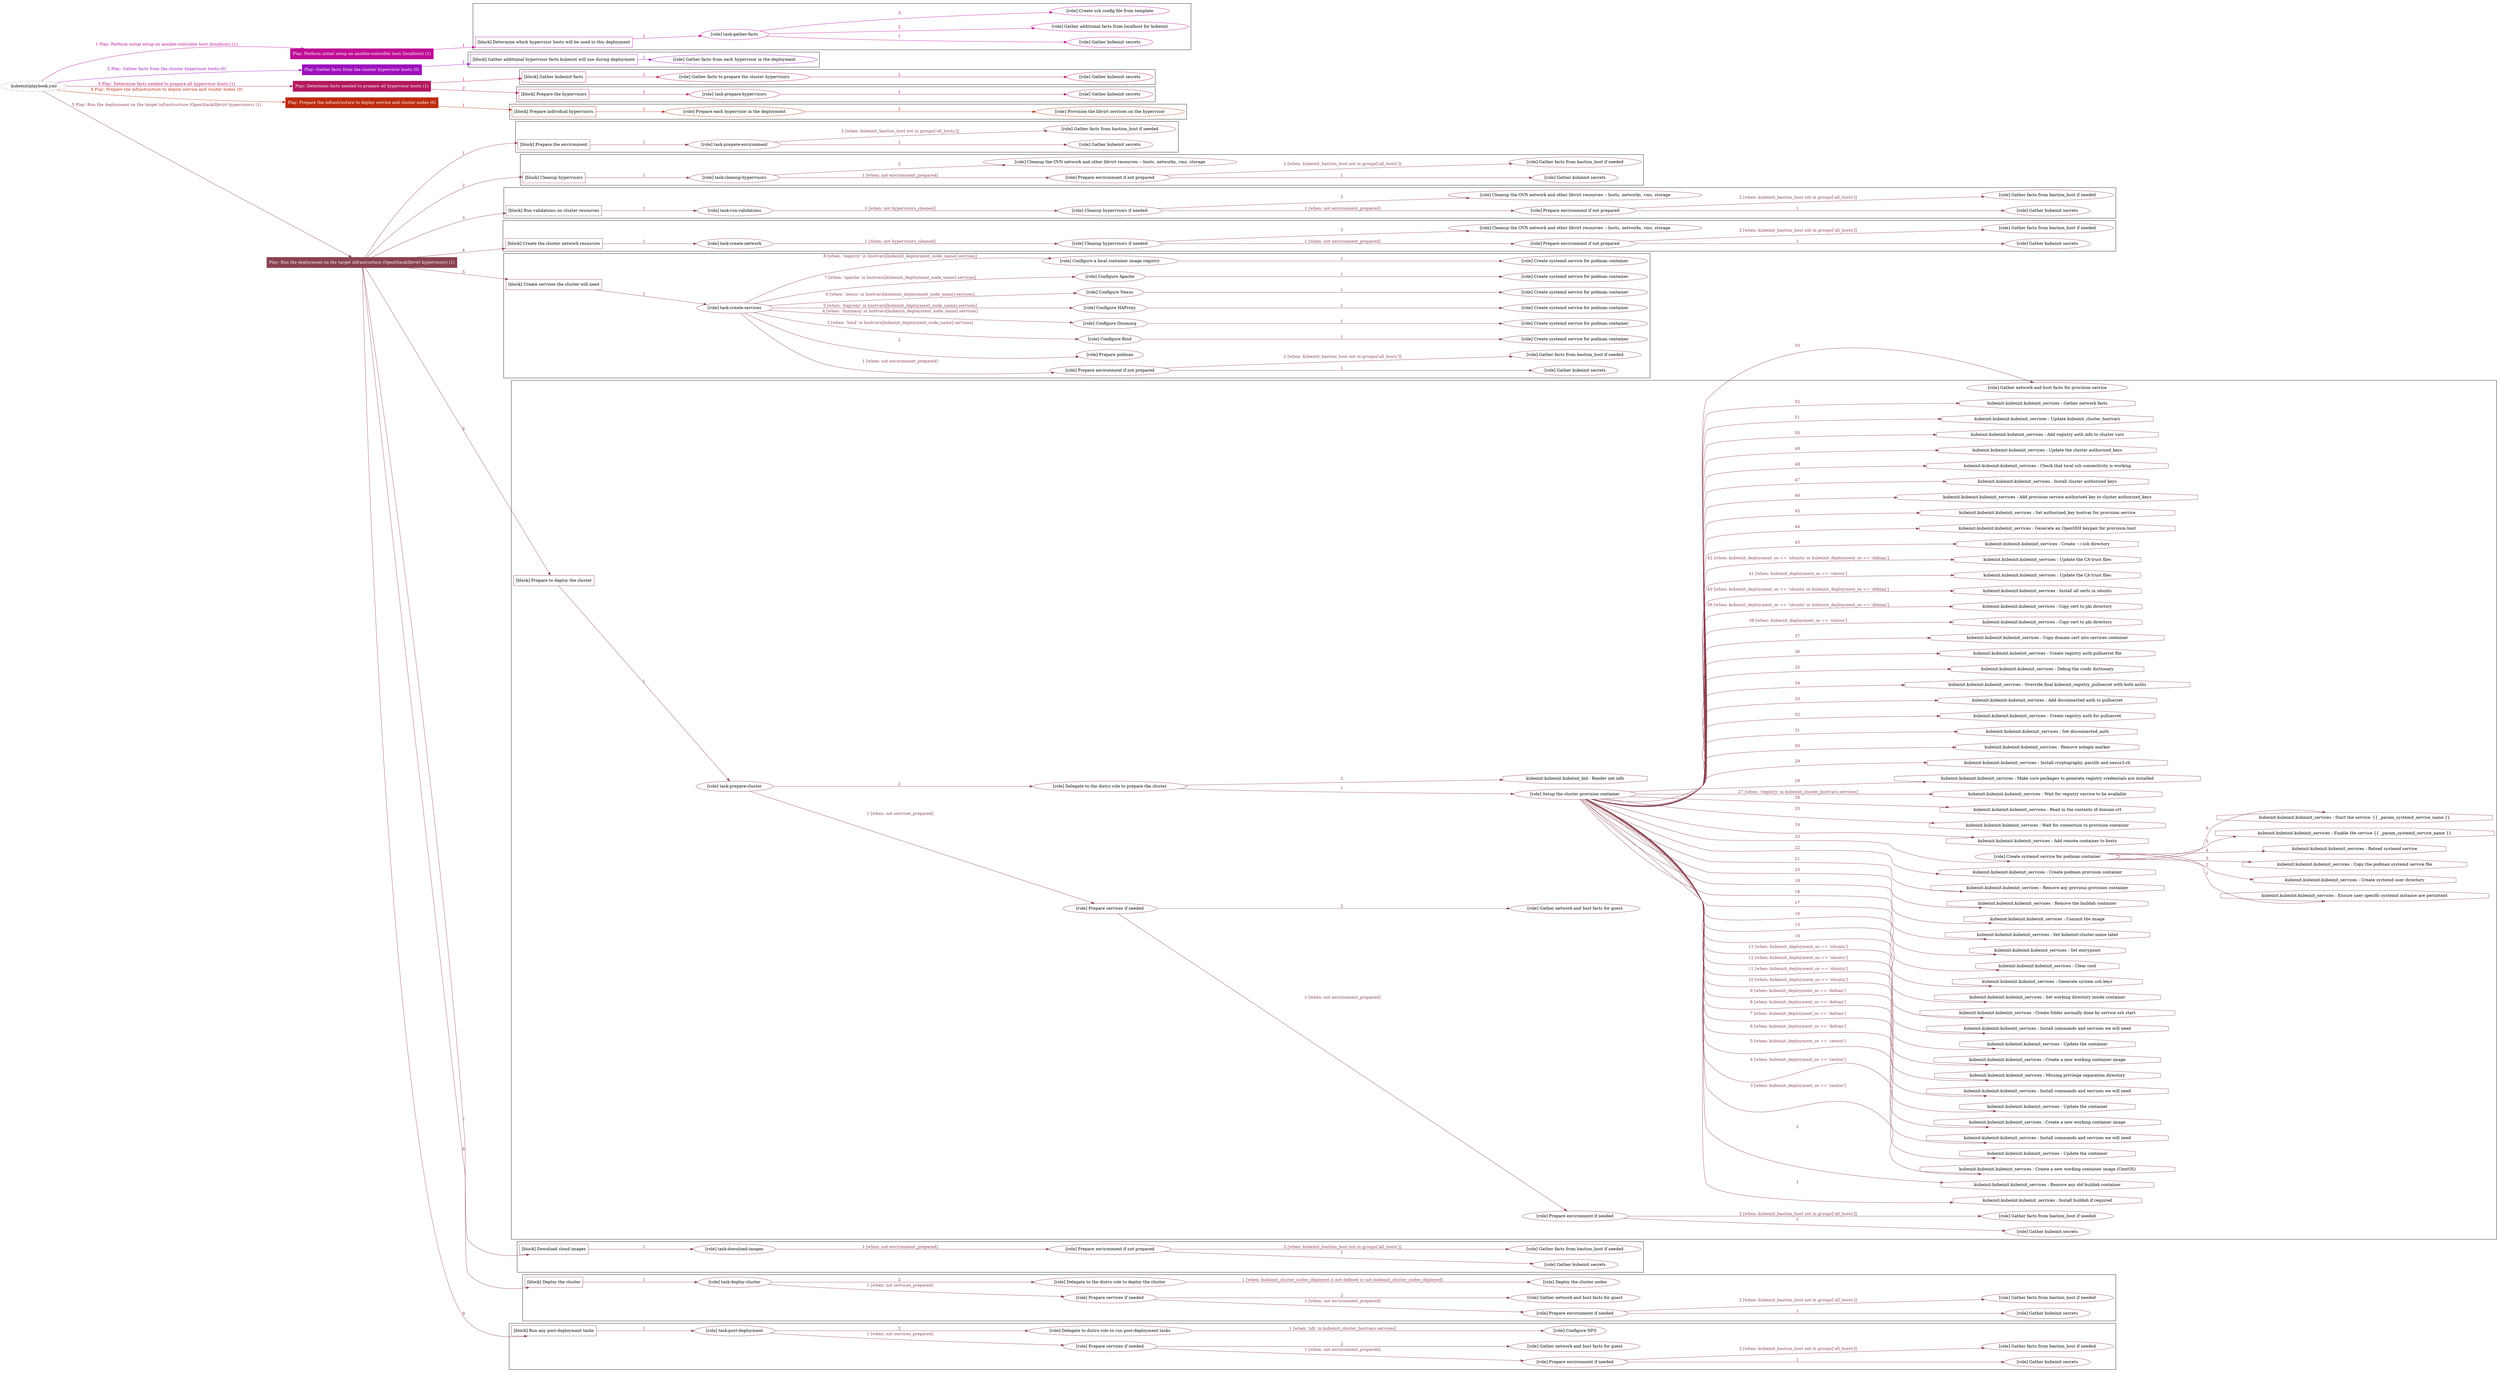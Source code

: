digraph {
	graph [concentrate=true ordering=in rankdir=LR ratio=fill]
	edge [esep=5 sep=10]
	"kubeinit/playbook.yml" [URL="/home/runner/work/kubeinit/kubeinit/kubeinit/playbook.yml" id=playbook_d1bc5ef8 style=dotted]
	"kubeinit/playbook.yml" -> play_50d3656e [label="1 Play: Perform initial setup on ansible-controller host (localhost) (1)" color="#bf0d95" fontcolor="#bf0d95" id=edge_play_50d3656e labeltooltip="1 Play: Perform initial setup on ansible-controller host (localhost) (1)" tooltip="1 Play: Perform initial setup on ansible-controller host (localhost) (1)"]
	subgraph "Play: Perform initial setup on ansible-controller host (localhost) (1)" {
		play_50d3656e [label="Play: Perform initial setup on ansible-controller host (localhost) (1)" URL="/home/runner/work/kubeinit/kubeinit/kubeinit/playbook.yml" color="#bf0d95" fontcolor="#ffffff" id=play_50d3656e shape=box style=filled tooltip=localhost]
		play_50d3656e -> block_b897ee7f [label=1 color="#bf0d95" fontcolor="#bf0d95" id=edge_block_b897ee7f labeltooltip=1 tooltip=1]
		subgraph cluster_block_b897ee7f {
			block_b897ee7f [label="[block] Determine which hypervisor hosts will be used in this deployment" URL="/home/runner/work/kubeinit/kubeinit/kubeinit/playbook.yml" color="#bf0d95" id=block_b897ee7f labeltooltip="Determine which hypervisor hosts will be used in this deployment" shape=box tooltip="Determine which hypervisor hosts will be used in this deployment"]
			block_b897ee7f -> role_fa1088d0 [label="1 " color="#bf0d95" fontcolor="#bf0d95" id=edge_role_fa1088d0 labeltooltip="1 " tooltip="1 "]
			subgraph "task-gather-facts" {
				role_fa1088d0 [label="[role] task-gather-facts" URL="/home/runner/work/kubeinit/kubeinit/kubeinit/playbook.yml" color="#bf0d95" id=role_fa1088d0 tooltip="task-gather-facts"]
				role_fa1088d0 -> role_20b78a86 [label="1 " color="#bf0d95" fontcolor="#bf0d95" id=edge_role_20b78a86 labeltooltip="1 " tooltip="1 "]
				subgraph "Gather kubeinit secrets" {
					role_20b78a86 [label="[role] Gather kubeinit secrets" URL="/home/runner/.ansible/collections/ansible_collections/kubeinit/kubeinit/roles/kubeinit_prepare/tasks/build_hypervisors_group.yml" color="#bf0d95" id=role_20b78a86 tooltip="Gather kubeinit secrets"]
				}
				role_fa1088d0 -> role_d8ffdc90 [label="2 " color="#bf0d95" fontcolor="#bf0d95" id=edge_role_d8ffdc90 labeltooltip="2 " tooltip="2 "]
				subgraph "Gather additional facts from localhost for kubeinit" {
					role_d8ffdc90 [label="[role] Gather additional facts from localhost for kubeinit" URL="/home/runner/.ansible/collections/ansible_collections/kubeinit/kubeinit/roles/kubeinit_prepare/tasks/build_hypervisors_group.yml" color="#bf0d95" id=role_d8ffdc90 tooltip="Gather additional facts from localhost for kubeinit"]
				}
				role_fa1088d0 -> role_1276cb76 [label="3 " color="#bf0d95" fontcolor="#bf0d95" id=edge_role_1276cb76 labeltooltip="3 " tooltip="3 "]
				subgraph "Create ssh config file from template" {
					role_1276cb76 [label="[role] Create ssh config file from template" URL="/home/runner/.ansible/collections/ansible_collections/kubeinit/kubeinit/roles/kubeinit_prepare/tasks/build_hypervisors_group.yml" color="#bf0d95" id=role_1276cb76 tooltip="Create ssh config file from template"]
				}
			}
		}
	}
	"kubeinit/playbook.yml" -> play_eacd282e [label="2 Play: Gather facts from the cluster hypervisor hosts (0)" color="#9d0fbd" fontcolor="#9d0fbd" id=edge_play_eacd282e labeltooltip="2 Play: Gather facts from the cluster hypervisor hosts (0)" tooltip="2 Play: Gather facts from the cluster hypervisor hosts (0)"]
	subgraph "Play: Gather facts from the cluster hypervisor hosts (0)" {
		play_eacd282e [label="Play: Gather facts from the cluster hypervisor hosts (0)" URL="/home/runner/work/kubeinit/kubeinit/kubeinit/playbook.yml" color="#9d0fbd" fontcolor="#ffffff" id=play_eacd282e shape=box style=filled tooltip="Play: Gather facts from the cluster hypervisor hosts (0)"]
		play_eacd282e -> block_65b4c20b [label=1 color="#9d0fbd" fontcolor="#9d0fbd" id=edge_block_65b4c20b labeltooltip=1 tooltip=1]
		subgraph cluster_block_65b4c20b {
			block_65b4c20b [label="[block] Gather additional hypervisor facts kubeinit will use during deployment" URL="/home/runner/work/kubeinit/kubeinit/kubeinit/playbook.yml" color="#9d0fbd" id=block_65b4c20b labeltooltip="Gather additional hypervisor facts kubeinit will use during deployment" shape=box tooltip="Gather additional hypervisor facts kubeinit will use during deployment"]
			block_65b4c20b -> role_73481826 [label="1 " color="#9d0fbd" fontcolor="#9d0fbd" id=edge_role_73481826 labeltooltip="1 " tooltip="1 "]
			subgraph "Gather facts from each hypervisor in the deployment" {
				role_73481826 [label="[role] Gather facts from each hypervisor in the deployment" URL="/home/runner/work/kubeinit/kubeinit/kubeinit/playbook.yml" color="#9d0fbd" id=role_73481826 tooltip="Gather facts from each hypervisor in the deployment"]
			}
		}
	}
	"kubeinit/playbook.yml" -> play_59dd0953 [label="3 Play: Determine facts needed to prepare all hypervisor hosts (1)" color="#b3195f" fontcolor="#b3195f" id=edge_play_59dd0953 labeltooltip="3 Play: Determine facts needed to prepare all hypervisor hosts (1)" tooltip="3 Play: Determine facts needed to prepare all hypervisor hosts (1)"]
	subgraph "Play: Determine facts needed to prepare all hypervisor hosts (1)" {
		play_59dd0953 [label="Play: Determine facts needed to prepare all hypervisor hosts (1)" URL="/home/runner/work/kubeinit/kubeinit/kubeinit/playbook.yml" color="#b3195f" fontcolor="#ffffff" id=play_59dd0953 shape=box style=filled tooltip=localhost]
		play_59dd0953 -> block_940bdeaa [label=1 color="#b3195f" fontcolor="#b3195f" id=edge_block_940bdeaa labeltooltip=1 tooltip=1]
		subgraph cluster_block_940bdeaa {
			block_940bdeaa [label="[block] Gather kubeinit facts" URL="/home/runner/work/kubeinit/kubeinit/kubeinit/playbook.yml" color="#b3195f" id=block_940bdeaa labeltooltip="Gather kubeinit facts" shape=box tooltip="Gather kubeinit facts"]
			block_940bdeaa -> role_34b41d7f [label="1 " color="#b3195f" fontcolor="#b3195f" id=edge_role_34b41d7f labeltooltip="1 " tooltip="1 "]
			subgraph "Gather facts to prepare the cluster hypervisors" {
				role_34b41d7f [label="[role] Gather facts to prepare the cluster hypervisors" URL="/home/runner/work/kubeinit/kubeinit/kubeinit/playbook.yml" color="#b3195f" id=role_34b41d7f tooltip="Gather facts to prepare the cluster hypervisors"]
				role_34b41d7f -> role_371415c8 [label="1 " color="#b3195f" fontcolor="#b3195f" id=edge_role_371415c8 labeltooltip="1 " tooltip="1 "]
				subgraph "Gather kubeinit secrets" {
					role_371415c8 [label="[role] Gather kubeinit secrets" URL="/home/runner/.ansible/collections/ansible_collections/kubeinit/kubeinit/roles/kubeinit_prepare/tasks/gather_kubeinit_facts.yml" color="#b3195f" id=role_371415c8 tooltip="Gather kubeinit secrets"]
				}
			}
		}
		play_59dd0953 -> block_6771b88c [label=2 color="#b3195f" fontcolor="#b3195f" id=edge_block_6771b88c labeltooltip=2 tooltip=2]
		subgraph cluster_block_6771b88c {
			block_6771b88c [label="[block] Prepare the hypervisors" URL="/home/runner/work/kubeinit/kubeinit/kubeinit/playbook.yml" color="#b3195f" id=block_6771b88c labeltooltip="Prepare the hypervisors" shape=box tooltip="Prepare the hypervisors"]
			block_6771b88c -> role_c50a8c73 [label="1 " color="#b3195f" fontcolor="#b3195f" id=edge_role_c50a8c73 labeltooltip="1 " tooltip="1 "]
			subgraph "task-prepare-hypervisors" {
				role_c50a8c73 [label="[role] task-prepare-hypervisors" URL="/home/runner/work/kubeinit/kubeinit/kubeinit/playbook.yml" color="#b3195f" id=role_c50a8c73 tooltip="task-prepare-hypervisors"]
				role_c50a8c73 -> role_adae78c0 [label="1 " color="#b3195f" fontcolor="#b3195f" id=edge_role_adae78c0 labeltooltip="1 " tooltip="1 "]
				subgraph "Gather kubeinit secrets" {
					role_adae78c0 [label="[role] Gather kubeinit secrets" URL="/home/runner/.ansible/collections/ansible_collections/kubeinit/kubeinit/roles/kubeinit_prepare/tasks/gather_kubeinit_facts.yml" color="#b3195f" id=role_adae78c0 tooltip="Gather kubeinit secrets"]
				}
			}
		}
	}
	"kubeinit/playbook.yml" -> play_c40c7f8a [label="4 Play: Prepare the infrastructure to deploy service and cluster nodes (0)" color="#bd2c0f" fontcolor="#bd2c0f" id=edge_play_c40c7f8a labeltooltip="4 Play: Prepare the infrastructure to deploy service and cluster nodes (0)" tooltip="4 Play: Prepare the infrastructure to deploy service and cluster nodes (0)"]
	subgraph "Play: Prepare the infrastructure to deploy service and cluster nodes (0)" {
		play_c40c7f8a [label="Play: Prepare the infrastructure to deploy service and cluster nodes (0)" URL="/home/runner/work/kubeinit/kubeinit/kubeinit/playbook.yml" color="#bd2c0f" fontcolor="#ffffff" id=play_c40c7f8a shape=box style=filled tooltip="Play: Prepare the infrastructure to deploy service and cluster nodes (0)"]
		play_c40c7f8a -> block_a8c6fd76 [label=1 color="#bd2c0f" fontcolor="#bd2c0f" id=edge_block_a8c6fd76 labeltooltip=1 tooltip=1]
		subgraph cluster_block_a8c6fd76 {
			block_a8c6fd76 [label="[block] Prepare individual hypervisors" URL="/home/runner/work/kubeinit/kubeinit/kubeinit/playbook.yml" color="#bd2c0f" id=block_a8c6fd76 labeltooltip="Prepare individual hypervisors" shape=box tooltip="Prepare individual hypervisors"]
			block_a8c6fd76 -> role_8e69b8e1 [label="1 " color="#bd2c0f" fontcolor="#bd2c0f" id=edge_role_8e69b8e1 labeltooltip="1 " tooltip="1 "]
			subgraph "Prepare each hypervisor in the deployment" {
				role_8e69b8e1 [label="[role] Prepare each hypervisor in the deployment" URL="/home/runner/work/kubeinit/kubeinit/kubeinit/playbook.yml" color="#bd2c0f" id=role_8e69b8e1 tooltip="Prepare each hypervisor in the deployment"]
				role_8e69b8e1 -> role_a19d5288 [label="1 " color="#bd2c0f" fontcolor="#bd2c0f" id=edge_role_a19d5288 labeltooltip="1 " tooltip="1 "]
				subgraph "Provision the libvirt services on the hypervisor" {
					role_a19d5288 [label="[role] Provision the libvirt services on the hypervisor" URL="/home/runner/.ansible/collections/ansible_collections/kubeinit/kubeinit/roles/kubeinit_prepare/tasks/prepare_hypervisor.yml" color="#bd2c0f" id=role_a19d5288 tooltip="Provision the libvirt services on the hypervisor"]
				}
			}
		}
	}
	"kubeinit/playbook.yml" -> play_13b36a32 [label="5 Play: Run the deployment on the target infrastructure (OpenStack/libvirt hypervisors) (1)" color="#8a4251" fontcolor="#8a4251" id=edge_play_13b36a32 labeltooltip="5 Play: Run the deployment on the target infrastructure (OpenStack/libvirt hypervisors) (1)" tooltip="5 Play: Run the deployment on the target infrastructure (OpenStack/libvirt hypervisors) (1)"]
	subgraph "Play: Run the deployment on the target infrastructure (OpenStack/libvirt hypervisors) (1)" {
		play_13b36a32 [label="Play: Run the deployment on the target infrastructure (OpenStack/libvirt hypervisors) (1)" URL="/home/runner/work/kubeinit/kubeinit/kubeinit/playbook.yml" color="#8a4251" fontcolor="#ffffff" id=play_13b36a32 shape=box style=filled tooltip=localhost]
		play_13b36a32 -> block_08c986f3 [label=1 color="#8a4251" fontcolor="#8a4251" id=edge_block_08c986f3 labeltooltip=1 tooltip=1]
		subgraph cluster_block_08c986f3 {
			block_08c986f3 [label="[block] Prepare the environment" URL="/home/runner/work/kubeinit/kubeinit/kubeinit/playbook.yml" color="#8a4251" id=block_08c986f3 labeltooltip="Prepare the environment" shape=box tooltip="Prepare the environment"]
			block_08c986f3 -> role_509adffb [label="1 " color="#8a4251" fontcolor="#8a4251" id=edge_role_509adffb labeltooltip="1 " tooltip="1 "]
			subgraph "task-prepare-environment" {
				role_509adffb [label="[role] task-prepare-environment" URL="/home/runner/work/kubeinit/kubeinit/kubeinit/playbook.yml" color="#8a4251" id=role_509adffb tooltip="task-prepare-environment"]
				role_509adffb -> role_95fe5be5 [label="1 " color="#8a4251" fontcolor="#8a4251" id=edge_role_95fe5be5 labeltooltip="1 " tooltip="1 "]
				subgraph "Gather kubeinit secrets" {
					role_95fe5be5 [label="[role] Gather kubeinit secrets" URL="/home/runner/.ansible/collections/ansible_collections/kubeinit/kubeinit/roles/kubeinit_prepare/tasks/gather_kubeinit_facts.yml" color="#8a4251" id=role_95fe5be5 tooltip="Gather kubeinit secrets"]
				}
				role_509adffb -> role_64153fd4 [label="2 [when: kubeinit_bastion_host not in groups['all_hosts']]" color="#8a4251" fontcolor="#8a4251" id=edge_role_64153fd4 labeltooltip="2 [when: kubeinit_bastion_host not in groups['all_hosts']]" tooltip="2 [when: kubeinit_bastion_host not in groups['all_hosts']]"]
				subgraph "Gather facts from bastion_host if needed" {
					role_64153fd4 [label="[role] Gather facts from bastion_host if needed" URL="/home/runner/.ansible/collections/ansible_collections/kubeinit/kubeinit/roles/kubeinit_prepare/tasks/main.yml" color="#8a4251" id=role_64153fd4 tooltip="Gather facts from bastion_host if needed"]
				}
			}
		}
		play_13b36a32 -> block_3c268b66 [label=2 color="#8a4251" fontcolor="#8a4251" id=edge_block_3c268b66 labeltooltip=2 tooltip=2]
		subgraph cluster_block_3c268b66 {
			block_3c268b66 [label="[block] Cleanup hypervisors" URL="/home/runner/work/kubeinit/kubeinit/kubeinit/playbook.yml" color="#8a4251" id=block_3c268b66 labeltooltip="Cleanup hypervisors" shape=box tooltip="Cleanup hypervisors"]
			block_3c268b66 -> role_7495cf65 [label="1 " color="#8a4251" fontcolor="#8a4251" id=edge_role_7495cf65 labeltooltip="1 " tooltip="1 "]
			subgraph "task-cleanup-hypervisors" {
				role_7495cf65 [label="[role] task-cleanup-hypervisors" URL="/home/runner/work/kubeinit/kubeinit/kubeinit/playbook.yml" color="#8a4251" id=role_7495cf65 tooltip="task-cleanup-hypervisors"]
				role_7495cf65 -> role_9606c887 [label="1 [when: not environment_prepared]" color="#8a4251" fontcolor="#8a4251" id=edge_role_9606c887 labeltooltip="1 [when: not environment_prepared]" tooltip="1 [when: not environment_prepared]"]
				subgraph "Prepare environment if not prepared" {
					role_9606c887 [label="[role] Prepare environment if not prepared" URL="/home/runner/.ansible/collections/ansible_collections/kubeinit/kubeinit/roles/kubeinit_libvirt/tasks/cleanup_hypervisors.yml" color="#8a4251" id=role_9606c887 tooltip="Prepare environment if not prepared"]
					role_9606c887 -> role_0abe6c5b [label="1 " color="#8a4251" fontcolor="#8a4251" id=edge_role_0abe6c5b labeltooltip="1 " tooltip="1 "]
					subgraph "Gather kubeinit secrets" {
						role_0abe6c5b [label="[role] Gather kubeinit secrets" URL="/home/runner/.ansible/collections/ansible_collections/kubeinit/kubeinit/roles/kubeinit_prepare/tasks/gather_kubeinit_facts.yml" color="#8a4251" id=role_0abe6c5b tooltip="Gather kubeinit secrets"]
					}
					role_9606c887 -> role_b32ad718 [label="2 [when: kubeinit_bastion_host not in groups['all_hosts']]" color="#8a4251" fontcolor="#8a4251" id=edge_role_b32ad718 labeltooltip="2 [when: kubeinit_bastion_host not in groups['all_hosts']]" tooltip="2 [when: kubeinit_bastion_host not in groups['all_hosts']]"]
					subgraph "Gather facts from bastion_host if needed" {
						role_b32ad718 [label="[role] Gather facts from bastion_host if needed" URL="/home/runner/.ansible/collections/ansible_collections/kubeinit/kubeinit/roles/kubeinit_prepare/tasks/main.yml" color="#8a4251" id=role_b32ad718 tooltip="Gather facts from bastion_host if needed"]
					}
				}
				role_7495cf65 -> role_17791122 [label="2 " color="#8a4251" fontcolor="#8a4251" id=edge_role_17791122 labeltooltip="2 " tooltip="2 "]
				subgraph "Cleanup the OVN network and other libvirt resources -- hosts, networks, vms, storage" {
					role_17791122 [label="[role] Cleanup the OVN network and other libvirt resources -- hosts, networks, vms, storage" URL="/home/runner/.ansible/collections/ansible_collections/kubeinit/kubeinit/roles/kubeinit_libvirt/tasks/cleanup_hypervisors.yml" color="#8a4251" id=role_17791122 tooltip="Cleanup the OVN network and other libvirt resources -- hosts, networks, vms, storage"]
				}
			}
		}
		play_13b36a32 -> block_a93ccecc [label=3 color="#8a4251" fontcolor="#8a4251" id=edge_block_a93ccecc labeltooltip=3 tooltip=3]
		subgraph cluster_block_a93ccecc {
			block_a93ccecc [label="[block] Run validations on cluster resources" URL="/home/runner/work/kubeinit/kubeinit/kubeinit/playbook.yml" color="#8a4251" id=block_a93ccecc labeltooltip="Run validations on cluster resources" shape=box tooltip="Run validations on cluster resources"]
			block_a93ccecc -> role_d56e29e7 [label="1 " color="#8a4251" fontcolor="#8a4251" id=edge_role_d56e29e7 labeltooltip="1 " tooltip="1 "]
			subgraph "task-run-validations" {
				role_d56e29e7 [label="[role] task-run-validations" URL="/home/runner/work/kubeinit/kubeinit/kubeinit/playbook.yml" color="#8a4251" id=role_d56e29e7 tooltip="task-run-validations"]
				role_d56e29e7 -> role_eb1f5540 [label="1 [when: not hypervisors_cleaned]" color="#8a4251" fontcolor="#8a4251" id=edge_role_eb1f5540 labeltooltip="1 [when: not hypervisors_cleaned]" tooltip="1 [when: not hypervisors_cleaned]"]
				subgraph "Cleanup hypervisors if needed" {
					role_eb1f5540 [label="[role] Cleanup hypervisors if needed" URL="/home/runner/.ansible/collections/ansible_collections/kubeinit/kubeinit/roles/kubeinit_validations/tasks/main.yml" color="#8a4251" id=role_eb1f5540 tooltip="Cleanup hypervisors if needed"]
					role_eb1f5540 -> role_3735ab1f [label="1 [when: not environment_prepared]" color="#8a4251" fontcolor="#8a4251" id=edge_role_3735ab1f labeltooltip="1 [when: not environment_prepared]" tooltip="1 [when: not environment_prepared]"]
					subgraph "Prepare environment if not prepared" {
						role_3735ab1f [label="[role] Prepare environment if not prepared" URL="/home/runner/.ansible/collections/ansible_collections/kubeinit/kubeinit/roles/kubeinit_libvirt/tasks/cleanup_hypervisors.yml" color="#8a4251" id=role_3735ab1f tooltip="Prepare environment if not prepared"]
						role_3735ab1f -> role_27fb262c [label="1 " color="#8a4251" fontcolor="#8a4251" id=edge_role_27fb262c labeltooltip="1 " tooltip="1 "]
						subgraph "Gather kubeinit secrets" {
							role_27fb262c [label="[role] Gather kubeinit secrets" URL="/home/runner/.ansible/collections/ansible_collections/kubeinit/kubeinit/roles/kubeinit_prepare/tasks/gather_kubeinit_facts.yml" color="#8a4251" id=role_27fb262c tooltip="Gather kubeinit secrets"]
						}
						role_3735ab1f -> role_2b46bf58 [label="2 [when: kubeinit_bastion_host not in groups['all_hosts']]" color="#8a4251" fontcolor="#8a4251" id=edge_role_2b46bf58 labeltooltip="2 [when: kubeinit_bastion_host not in groups['all_hosts']]" tooltip="2 [when: kubeinit_bastion_host not in groups['all_hosts']]"]
						subgraph "Gather facts from bastion_host if needed" {
							role_2b46bf58 [label="[role] Gather facts from bastion_host if needed" URL="/home/runner/.ansible/collections/ansible_collections/kubeinit/kubeinit/roles/kubeinit_prepare/tasks/main.yml" color="#8a4251" id=role_2b46bf58 tooltip="Gather facts from bastion_host if needed"]
						}
					}
					role_eb1f5540 -> role_7290e39d [label="2 " color="#8a4251" fontcolor="#8a4251" id=edge_role_7290e39d labeltooltip="2 " tooltip="2 "]
					subgraph "Cleanup the OVN network and other libvirt resources -- hosts, networks, vms, storage" {
						role_7290e39d [label="[role] Cleanup the OVN network and other libvirt resources -- hosts, networks, vms, storage" URL="/home/runner/.ansible/collections/ansible_collections/kubeinit/kubeinit/roles/kubeinit_libvirt/tasks/cleanup_hypervisors.yml" color="#8a4251" id=role_7290e39d tooltip="Cleanup the OVN network and other libvirt resources -- hosts, networks, vms, storage"]
					}
				}
			}
		}
		play_13b36a32 -> block_2b01c3a5 [label=4 color="#8a4251" fontcolor="#8a4251" id=edge_block_2b01c3a5 labeltooltip=4 tooltip=4]
		subgraph cluster_block_2b01c3a5 {
			block_2b01c3a5 [label="[block] Create the cluster network resources" URL="/home/runner/work/kubeinit/kubeinit/kubeinit/playbook.yml" color="#8a4251" id=block_2b01c3a5 labeltooltip="Create the cluster network resources" shape=box tooltip="Create the cluster network resources"]
			block_2b01c3a5 -> role_2277041d [label="1 " color="#8a4251" fontcolor="#8a4251" id=edge_role_2277041d labeltooltip="1 " tooltip="1 "]
			subgraph "task-create-network" {
				role_2277041d [label="[role] task-create-network" URL="/home/runner/work/kubeinit/kubeinit/kubeinit/playbook.yml" color="#8a4251" id=role_2277041d tooltip="task-create-network"]
				role_2277041d -> role_c2b2cd80 [label="1 [when: not hypervisors_cleaned]" color="#8a4251" fontcolor="#8a4251" id=edge_role_c2b2cd80 labeltooltip="1 [when: not hypervisors_cleaned]" tooltip="1 [when: not hypervisors_cleaned]"]
				subgraph "Cleanup hypervisors if needed" {
					role_c2b2cd80 [label="[role] Cleanup hypervisors if needed" URL="/home/runner/.ansible/collections/ansible_collections/kubeinit/kubeinit/roles/kubeinit_libvirt/tasks/create_network.yml" color="#8a4251" id=role_c2b2cd80 tooltip="Cleanup hypervisors if needed"]
					role_c2b2cd80 -> role_3637e24c [label="1 [when: not environment_prepared]" color="#8a4251" fontcolor="#8a4251" id=edge_role_3637e24c labeltooltip="1 [when: not environment_prepared]" tooltip="1 [when: not environment_prepared]"]
					subgraph "Prepare environment if not prepared" {
						role_3637e24c [label="[role] Prepare environment if not prepared" URL="/home/runner/.ansible/collections/ansible_collections/kubeinit/kubeinit/roles/kubeinit_libvirt/tasks/cleanup_hypervisors.yml" color="#8a4251" id=role_3637e24c tooltip="Prepare environment if not prepared"]
						role_3637e24c -> role_76cda82c [label="1 " color="#8a4251" fontcolor="#8a4251" id=edge_role_76cda82c labeltooltip="1 " tooltip="1 "]
						subgraph "Gather kubeinit secrets" {
							role_76cda82c [label="[role] Gather kubeinit secrets" URL="/home/runner/.ansible/collections/ansible_collections/kubeinit/kubeinit/roles/kubeinit_prepare/tasks/gather_kubeinit_facts.yml" color="#8a4251" id=role_76cda82c tooltip="Gather kubeinit secrets"]
						}
						role_3637e24c -> role_b4099973 [label="2 [when: kubeinit_bastion_host not in groups['all_hosts']]" color="#8a4251" fontcolor="#8a4251" id=edge_role_b4099973 labeltooltip="2 [when: kubeinit_bastion_host not in groups['all_hosts']]" tooltip="2 [when: kubeinit_bastion_host not in groups['all_hosts']]"]
						subgraph "Gather facts from bastion_host if needed" {
							role_b4099973 [label="[role] Gather facts from bastion_host if needed" URL="/home/runner/.ansible/collections/ansible_collections/kubeinit/kubeinit/roles/kubeinit_prepare/tasks/main.yml" color="#8a4251" id=role_b4099973 tooltip="Gather facts from bastion_host if needed"]
						}
					}
					role_c2b2cd80 -> role_dfa4da44 [label="2 " color="#8a4251" fontcolor="#8a4251" id=edge_role_dfa4da44 labeltooltip="2 " tooltip="2 "]
					subgraph "Cleanup the OVN network and other libvirt resources -- hosts, networks, vms, storage" {
						role_dfa4da44 [label="[role] Cleanup the OVN network and other libvirt resources -- hosts, networks, vms, storage" URL="/home/runner/.ansible/collections/ansible_collections/kubeinit/kubeinit/roles/kubeinit_libvirt/tasks/cleanup_hypervisors.yml" color="#8a4251" id=role_dfa4da44 tooltip="Cleanup the OVN network and other libvirt resources -- hosts, networks, vms, storage"]
					}
				}
			}
		}
		play_13b36a32 -> block_cafed096 [label=5 color="#8a4251" fontcolor="#8a4251" id=edge_block_cafed096 labeltooltip=5 tooltip=5]
		subgraph cluster_block_cafed096 {
			block_cafed096 [label="[block] Create services the cluster will need" URL="/home/runner/work/kubeinit/kubeinit/kubeinit/playbook.yml" color="#8a4251" id=block_cafed096 labeltooltip="Create services the cluster will need" shape=box tooltip="Create services the cluster will need"]
			block_cafed096 -> role_bc2e32f8 [label="1 " color="#8a4251" fontcolor="#8a4251" id=edge_role_bc2e32f8 labeltooltip="1 " tooltip="1 "]
			subgraph "task-create-services" {
				role_bc2e32f8 [label="[role] task-create-services" URL="/home/runner/work/kubeinit/kubeinit/kubeinit/playbook.yml" color="#8a4251" id=role_bc2e32f8 tooltip="task-create-services"]
				role_bc2e32f8 -> role_44c2a01c [label="1 [when: not environment_prepared]" color="#8a4251" fontcolor="#8a4251" id=edge_role_44c2a01c labeltooltip="1 [when: not environment_prepared]" tooltip="1 [when: not environment_prepared]"]
				subgraph "Prepare environment if not prepared" {
					role_44c2a01c [label="[role] Prepare environment if not prepared" URL="/home/runner/.ansible/collections/ansible_collections/kubeinit/kubeinit/roles/kubeinit_services/tasks/main.yml" color="#8a4251" id=role_44c2a01c tooltip="Prepare environment if not prepared"]
					role_44c2a01c -> role_608f837c [label="1 " color="#8a4251" fontcolor="#8a4251" id=edge_role_608f837c labeltooltip="1 " tooltip="1 "]
					subgraph "Gather kubeinit secrets" {
						role_608f837c [label="[role] Gather kubeinit secrets" URL="/home/runner/.ansible/collections/ansible_collections/kubeinit/kubeinit/roles/kubeinit_prepare/tasks/gather_kubeinit_facts.yml" color="#8a4251" id=role_608f837c tooltip="Gather kubeinit secrets"]
					}
					role_44c2a01c -> role_bc7c2a63 [label="2 [when: kubeinit_bastion_host not in groups['all_hosts']]" color="#8a4251" fontcolor="#8a4251" id=edge_role_bc7c2a63 labeltooltip="2 [when: kubeinit_bastion_host not in groups['all_hosts']]" tooltip="2 [when: kubeinit_bastion_host not in groups['all_hosts']]"]
					subgraph "Gather facts from bastion_host if needed" {
						role_bc7c2a63 [label="[role] Gather facts from bastion_host if needed" URL="/home/runner/.ansible/collections/ansible_collections/kubeinit/kubeinit/roles/kubeinit_prepare/tasks/main.yml" color="#8a4251" id=role_bc7c2a63 tooltip="Gather facts from bastion_host if needed"]
					}
				}
				role_bc2e32f8 -> role_0925394c [label="2 " color="#8a4251" fontcolor="#8a4251" id=edge_role_0925394c labeltooltip="2 " tooltip="2 "]
				subgraph "Prepare podman" {
					role_0925394c [label="[role] Prepare podman" URL="/home/runner/.ansible/collections/ansible_collections/kubeinit/kubeinit/roles/kubeinit_services/tasks/00_create_service_pod.yml" color="#8a4251" id=role_0925394c tooltip="Prepare podman"]
				}
				role_bc2e32f8 -> role_390797bd [label="3 [when: 'bind' in hostvars[kubeinit_deployment_node_name].services]" color="#8a4251" fontcolor="#8a4251" id=edge_role_390797bd labeltooltip="3 [when: 'bind' in hostvars[kubeinit_deployment_node_name].services]" tooltip="3 [when: 'bind' in hostvars[kubeinit_deployment_node_name].services]"]
				subgraph "Configure Bind" {
					role_390797bd [label="[role] Configure Bind" URL="/home/runner/.ansible/collections/ansible_collections/kubeinit/kubeinit/roles/kubeinit_services/tasks/start_services_containers.yml" color="#8a4251" id=role_390797bd tooltip="Configure Bind"]
					role_390797bd -> role_b56a1d01 [label="1 " color="#8a4251" fontcolor="#8a4251" id=edge_role_b56a1d01 labeltooltip="1 " tooltip="1 "]
					subgraph "Create systemd service for podman container" {
						role_b56a1d01 [label="[role] Create systemd service for podman container" URL="/home/runner/.ansible/collections/ansible_collections/kubeinit/kubeinit/roles/kubeinit_bind/tasks/main.yml" color="#8a4251" id=role_b56a1d01 tooltip="Create systemd service for podman container"]
					}
				}
				role_bc2e32f8 -> role_a3103eab [label="4 [when: 'dnsmasq' in hostvars[kubeinit_deployment_node_name].services]" color="#8a4251" fontcolor="#8a4251" id=edge_role_a3103eab labeltooltip="4 [when: 'dnsmasq' in hostvars[kubeinit_deployment_node_name].services]" tooltip="4 [when: 'dnsmasq' in hostvars[kubeinit_deployment_node_name].services]"]
				subgraph "Configure Dnsmasq" {
					role_a3103eab [label="[role] Configure Dnsmasq" URL="/home/runner/.ansible/collections/ansible_collections/kubeinit/kubeinit/roles/kubeinit_services/tasks/start_services_containers.yml" color="#8a4251" id=role_a3103eab tooltip="Configure Dnsmasq"]
					role_a3103eab -> role_1365c714 [label="1 " color="#8a4251" fontcolor="#8a4251" id=edge_role_1365c714 labeltooltip="1 " tooltip="1 "]
					subgraph "Create systemd service for podman container" {
						role_1365c714 [label="[role] Create systemd service for podman container" URL="/home/runner/.ansible/collections/ansible_collections/kubeinit/kubeinit/roles/kubeinit_dnsmasq/tasks/main.yml" color="#8a4251" id=role_1365c714 tooltip="Create systemd service for podman container"]
					}
				}
				role_bc2e32f8 -> role_c5565612 [label="5 [when: 'haproxy' in hostvars[kubeinit_deployment_node_name].services]" color="#8a4251" fontcolor="#8a4251" id=edge_role_c5565612 labeltooltip="5 [when: 'haproxy' in hostvars[kubeinit_deployment_node_name].services]" tooltip="5 [when: 'haproxy' in hostvars[kubeinit_deployment_node_name].services]"]
				subgraph "Configure HAProxy" {
					role_c5565612 [label="[role] Configure HAProxy" URL="/home/runner/.ansible/collections/ansible_collections/kubeinit/kubeinit/roles/kubeinit_services/tasks/start_services_containers.yml" color="#8a4251" id=role_c5565612 tooltip="Configure HAProxy"]
					role_c5565612 -> role_6e93eaa2 [label="1 " color="#8a4251" fontcolor="#8a4251" id=edge_role_6e93eaa2 labeltooltip="1 " tooltip="1 "]
					subgraph "Create systemd service for podman container" {
						role_6e93eaa2 [label="[role] Create systemd service for podman container" URL="/home/runner/.ansible/collections/ansible_collections/kubeinit/kubeinit/roles/kubeinit_haproxy/tasks/main.yml" color="#8a4251" id=role_6e93eaa2 tooltip="Create systemd service for podman container"]
					}
				}
				role_bc2e32f8 -> role_abcb8fbc [label="6 [when: 'nexus' in hostvars[kubeinit_deployment_node_name].services]" color="#8a4251" fontcolor="#8a4251" id=edge_role_abcb8fbc labeltooltip="6 [when: 'nexus' in hostvars[kubeinit_deployment_node_name].services]" tooltip="6 [when: 'nexus' in hostvars[kubeinit_deployment_node_name].services]"]
				subgraph "Configure Nexus" {
					role_abcb8fbc [label="[role] Configure Nexus" URL="/home/runner/.ansible/collections/ansible_collections/kubeinit/kubeinit/roles/kubeinit_services/tasks/start_services_containers.yml" color="#8a4251" id=role_abcb8fbc tooltip="Configure Nexus"]
					role_abcb8fbc -> role_a635d8bd [label="1 " color="#8a4251" fontcolor="#8a4251" id=edge_role_a635d8bd labeltooltip="1 " tooltip="1 "]
					subgraph "Create systemd service for podman container" {
						role_a635d8bd [label="[role] Create systemd service for podman container" URL="/home/runner/.ansible/collections/ansible_collections/kubeinit/kubeinit/roles/kubeinit_nexus/tasks/main.yml" color="#8a4251" id=role_a635d8bd tooltip="Create systemd service for podman container"]
					}
				}
				role_bc2e32f8 -> role_c6f10bc5 [label="7 [when: 'apache' in hostvars[kubeinit_deployment_node_name].services]" color="#8a4251" fontcolor="#8a4251" id=edge_role_c6f10bc5 labeltooltip="7 [when: 'apache' in hostvars[kubeinit_deployment_node_name].services]" tooltip="7 [when: 'apache' in hostvars[kubeinit_deployment_node_name].services]"]
				subgraph "Configure Apache" {
					role_c6f10bc5 [label="[role] Configure Apache" URL="/home/runner/.ansible/collections/ansible_collections/kubeinit/kubeinit/roles/kubeinit_services/tasks/start_services_containers.yml" color="#8a4251" id=role_c6f10bc5 tooltip="Configure Apache"]
					role_c6f10bc5 -> role_960c19da [label="1 " color="#8a4251" fontcolor="#8a4251" id=edge_role_960c19da labeltooltip="1 " tooltip="1 "]
					subgraph "Create systemd service for podman container" {
						role_960c19da [label="[role] Create systemd service for podman container" URL="/home/runner/.ansible/collections/ansible_collections/kubeinit/kubeinit/roles/kubeinit_apache/tasks/main.yml" color="#8a4251" id=role_960c19da tooltip="Create systemd service for podman container"]
					}
				}
				role_bc2e32f8 -> role_95d497d8 [label="8 [when: 'registry' in hostvars[kubeinit_deployment_node_name].services]" color="#8a4251" fontcolor="#8a4251" id=edge_role_95d497d8 labeltooltip="8 [when: 'registry' in hostvars[kubeinit_deployment_node_name].services]" tooltip="8 [when: 'registry' in hostvars[kubeinit_deployment_node_name].services]"]
				subgraph "Configure a local container image registry" {
					role_95d497d8 [label="[role] Configure a local container image registry" URL="/home/runner/.ansible/collections/ansible_collections/kubeinit/kubeinit/roles/kubeinit_services/tasks/start_services_containers.yml" color="#8a4251" id=role_95d497d8 tooltip="Configure a local container image registry"]
					role_95d497d8 -> role_903781da [label="1 " color="#8a4251" fontcolor="#8a4251" id=edge_role_903781da labeltooltip="1 " tooltip="1 "]
					subgraph "Create systemd service for podman container" {
						role_903781da [label="[role] Create systemd service for podman container" URL="/home/runner/.ansible/collections/ansible_collections/kubeinit/kubeinit/roles/kubeinit_registry/tasks/main.yml" color="#8a4251" id=role_903781da tooltip="Create systemd service for podman container"]
					}
				}
			}
		}
		play_13b36a32 -> block_3de6da24 [label=6 color="#8a4251" fontcolor="#8a4251" id=edge_block_3de6da24 labeltooltip=6 tooltip=6]
		subgraph cluster_block_3de6da24 {
			block_3de6da24 [label="[block] Prepare to deploy the cluster" URL="/home/runner/work/kubeinit/kubeinit/kubeinit/playbook.yml" color="#8a4251" id=block_3de6da24 labeltooltip="Prepare to deploy the cluster" shape=box tooltip="Prepare to deploy the cluster"]
			block_3de6da24 -> role_4dbc0316 [label="1 " color="#8a4251" fontcolor="#8a4251" id=edge_role_4dbc0316 labeltooltip="1 " tooltip="1 "]
			subgraph "task-prepare-cluster" {
				role_4dbc0316 [label="[role] task-prepare-cluster" URL="/home/runner/work/kubeinit/kubeinit/kubeinit/playbook.yml" color="#8a4251" id=role_4dbc0316 tooltip="task-prepare-cluster"]
				role_4dbc0316 -> role_5c9ffd16 [label="1 [when: not services_prepared]" color="#8a4251" fontcolor="#8a4251" id=edge_role_5c9ffd16 labeltooltip="1 [when: not services_prepared]" tooltip="1 [when: not services_prepared]"]
				subgraph "Prepare services if needed" {
					role_5c9ffd16 [label="[role] Prepare services if needed" URL="/home/runner/.ansible/collections/ansible_collections/kubeinit/kubeinit/roles/kubeinit_prepare/tasks/prepare_cluster.yml" color="#8a4251" id=role_5c9ffd16 tooltip="Prepare services if needed"]
					role_5c9ffd16 -> role_2c388b89 [label="1 [when: not environment_prepared]" color="#8a4251" fontcolor="#8a4251" id=edge_role_2c388b89 labeltooltip="1 [when: not environment_prepared]" tooltip="1 [when: not environment_prepared]"]
					subgraph "Prepare environment if needed" {
						role_2c388b89 [label="[role] Prepare environment if needed" URL="/home/runner/.ansible/collections/ansible_collections/kubeinit/kubeinit/roles/kubeinit_services/tasks/prepare_services.yml" color="#8a4251" id=role_2c388b89 tooltip="Prepare environment if needed"]
						role_2c388b89 -> role_3ab95344 [label="1 " color="#8a4251" fontcolor="#8a4251" id=edge_role_3ab95344 labeltooltip="1 " tooltip="1 "]
						subgraph "Gather kubeinit secrets" {
							role_3ab95344 [label="[role] Gather kubeinit secrets" URL="/home/runner/.ansible/collections/ansible_collections/kubeinit/kubeinit/roles/kubeinit_prepare/tasks/gather_kubeinit_facts.yml" color="#8a4251" id=role_3ab95344 tooltip="Gather kubeinit secrets"]
						}
						role_2c388b89 -> role_1642064b [label="2 [when: kubeinit_bastion_host not in groups['all_hosts']]" color="#8a4251" fontcolor="#8a4251" id=edge_role_1642064b labeltooltip="2 [when: kubeinit_bastion_host not in groups['all_hosts']]" tooltip="2 [when: kubeinit_bastion_host not in groups['all_hosts']]"]
						subgraph "Gather facts from bastion_host if needed" {
							role_1642064b [label="[role] Gather facts from bastion_host if needed" URL="/home/runner/.ansible/collections/ansible_collections/kubeinit/kubeinit/roles/kubeinit_prepare/tasks/main.yml" color="#8a4251" id=role_1642064b tooltip="Gather facts from bastion_host if needed"]
						}
					}
					role_5c9ffd16 -> role_a1dfaa31 [label="2 " color="#8a4251" fontcolor="#8a4251" id=edge_role_a1dfaa31 labeltooltip="2 " tooltip="2 "]
					subgraph "Gather network and host facts for guest" {
						role_a1dfaa31 [label="[role] Gather network and host facts for guest" URL="/home/runner/.ansible/collections/ansible_collections/kubeinit/kubeinit/roles/kubeinit_services/tasks/prepare_services.yml" color="#8a4251" id=role_a1dfaa31 tooltip="Gather network and host facts for guest"]
					}
				}
				role_4dbc0316 -> role_ff8d31cb [label="2 " color="#8a4251" fontcolor="#8a4251" id=edge_role_ff8d31cb labeltooltip="2 " tooltip="2 "]
				subgraph "Delegate to the distro role to prepare the cluster" {
					role_ff8d31cb [label="[role] Delegate to the distro role to prepare the cluster" URL="/home/runner/.ansible/collections/ansible_collections/kubeinit/kubeinit/roles/kubeinit_prepare/tasks/prepare_cluster.yml" color="#8a4251" id=role_ff8d31cb tooltip="Delegate to the distro role to prepare the cluster"]
					role_ff8d31cb -> role_ea6fd66d [label="1 " color="#8a4251" fontcolor="#8a4251" id=edge_role_ea6fd66d labeltooltip="1 " tooltip="1 "]
					subgraph "Setup the cluster provision container" {
						role_ea6fd66d [label="[role] Setup the cluster provision container" URL="/home/runner/.ansible/collections/ansible_collections/kubeinit/kubeinit/roles/kubeinit_kid/tasks/prepare_cluster.yml" color="#8a4251" id=role_ea6fd66d tooltip="Setup the cluster provision container"]
						task_ffe5c7ef [label="kubeinit.kubeinit.kubeinit_services : Install buildah if required" URL="/home/runner/.ansible/collections/ansible_collections/kubeinit/kubeinit/roles/kubeinit_services/tasks/create_provision_container.yml" color="#8a4251" id=task_ffe5c7ef shape=octagon tooltip="kubeinit.kubeinit.kubeinit_services : Install buildah if required"]
						role_ea6fd66d -> task_ffe5c7ef [label="1 " color="#8a4251" fontcolor="#8a4251" id=edge_task_ffe5c7ef labeltooltip="1 " tooltip="1 "]
						task_57cd3128 [label="kubeinit.kubeinit.kubeinit_services : Remove any old buildah container" URL="/home/runner/.ansible/collections/ansible_collections/kubeinit/kubeinit/roles/kubeinit_services/tasks/create_provision_container.yml" color="#8a4251" id=task_57cd3128 shape=octagon tooltip="kubeinit.kubeinit.kubeinit_services : Remove any old buildah container"]
						role_ea6fd66d -> task_57cd3128 [label="2 " color="#8a4251" fontcolor="#8a4251" id=edge_task_57cd3128 labeltooltip="2 " tooltip="2 "]
						task_f2a86224 [label="kubeinit.kubeinit.kubeinit_services : Create a new working container image (CentOS)" URL="/home/runner/.ansible/collections/ansible_collections/kubeinit/kubeinit/roles/kubeinit_services/tasks/create_provision_container.yml" color="#8a4251" id=task_f2a86224 shape=octagon tooltip="kubeinit.kubeinit.kubeinit_services : Create a new working container image (CentOS)"]
						role_ea6fd66d -> task_f2a86224 [label="3 [when: kubeinit_deployment_os == 'centos']" color="#8a4251" fontcolor="#8a4251" id=edge_task_f2a86224 labeltooltip="3 [when: kubeinit_deployment_os == 'centos']" tooltip="3 [when: kubeinit_deployment_os == 'centos']"]
						task_ce4ace05 [label="kubeinit.kubeinit.kubeinit_services : Update the container" URL="/home/runner/.ansible/collections/ansible_collections/kubeinit/kubeinit/roles/kubeinit_services/tasks/create_provision_container.yml" color="#8a4251" id=task_ce4ace05 shape=octagon tooltip="kubeinit.kubeinit.kubeinit_services : Update the container"]
						role_ea6fd66d -> task_ce4ace05 [label="4 [when: kubeinit_deployment_os == 'centos']" color="#8a4251" fontcolor="#8a4251" id=edge_task_ce4ace05 labeltooltip="4 [when: kubeinit_deployment_os == 'centos']" tooltip="4 [when: kubeinit_deployment_os == 'centos']"]
						task_937c814d [label="kubeinit.kubeinit.kubeinit_services : Install commands and services we will need" URL="/home/runner/.ansible/collections/ansible_collections/kubeinit/kubeinit/roles/kubeinit_services/tasks/create_provision_container.yml" color="#8a4251" id=task_937c814d shape=octagon tooltip="kubeinit.kubeinit.kubeinit_services : Install commands and services we will need"]
						role_ea6fd66d -> task_937c814d [label="5 [when: kubeinit_deployment_os == 'centos']" color="#8a4251" fontcolor="#8a4251" id=edge_task_937c814d labeltooltip="5 [when: kubeinit_deployment_os == 'centos']" tooltip="5 [when: kubeinit_deployment_os == 'centos']"]
						task_9c4257ae [label="kubeinit.kubeinit.kubeinit_services : Create a new working container image" URL="/home/runner/.ansible/collections/ansible_collections/kubeinit/kubeinit/roles/kubeinit_services/tasks/create_provision_container.yml" color="#8a4251" id=task_9c4257ae shape=octagon tooltip="kubeinit.kubeinit.kubeinit_services : Create a new working container image"]
						role_ea6fd66d -> task_9c4257ae [label="6 [when: kubeinit_deployment_os == 'debian']" color="#8a4251" fontcolor="#8a4251" id=edge_task_9c4257ae labeltooltip="6 [when: kubeinit_deployment_os == 'debian']" tooltip="6 [when: kubeinit_deployment_os == 'debian']"]
						task_e98b1b61 [label="kubeinit.kubeinit.kubeinit_services : Update the container" URL="/home/runner/.ansible/collections/ansible_collections/kubeinit/kubeinit/roles/kubeinit_services/tasks/create_provision_container.yml" color="#8a4251" id=task_e98b1b61 shape=octagon tooltip="kubeinit.kubeinit.kubeinit_services : Update the container"]
						role_ea6fd66d -> task_e98b1b61 [label="7 [when: kubeinit_deployment_os == 'debian']" color="#8a4251" fontcolor="#8a4251" id=edge_task_e98b1b61 labeltooltip="7 [when: kubeinit_deployment_os == 'debian']" tooltip="7 [when: kubeinit_deployment_os == 'debian']"]
						task_87fd4780 [label="kubeinit.kubeinit.kubeinit_services : Install commands and services we will need" URL="/home/runner/.ansible/collections/ansible_collections/kubeinit/kubeinit/roles/kubeinit_services/tasks/create_provision_container.yml" color="#8a4251" id=task_87fd4780 shape=octagon tooltip="kubeinit.kubeinit.kubeinit_services : Install commands and services we will need"]
						role_ea6fd66d -> task_87fd4780 [label="8 [when: kubeinit_deployment_os == 'debian']" color="#8a4251" fontcolor="#8a4251" id=edge_task_87fd4780 labeltooltip="8 [when: kubeinit_deployment_os == 'debian']" tooltip="8 [when: kubeinit_deployment_os == 'debian']"]
						task_c014cb85 [label="kubeinit.kubeinit.kubeinit_services : Missing privilege separation directory" URL="/home/runner/.ansible/collections/ansible_collections/kubeinit/kubeinit/roles/kubeinit_services/tasks/create_provision_container.yml" color="#8a4251" id=task_c014cb85 shape=octagon tooltip="kubeinit.kubeinit.kubeinit_services : Missing privilege separation directory"]
						role_ea6fd66d -> task_c014cb85 [label="9 [when: kubeinit_deployment_os == 'debian']" color="#8a4251" fontcolor="#8a4251" id=edge_task_c014cb85 labeltooltip="9 [when: kubeinit_deployment_os == 'debian']" tooltip="9 [when: kubeinit_deployment_os == 'debian']"]
						task_a64f2d9e [label="kubeinit.kubeinit.kubeinit_services : Create a new working container image" URL="/home/runner/.ansible/collections/ansible_collections/kubeinit/kubeinit/roles/kubeinit_services/tasks/create_provision_container.yml" color="#8a4251" id=task_a64f2d9e shape=octagon tooltip="kubeinit.kubeinit.kubeinit_services : Create a new working container image"]
						role_ea6fd66d -> task_a64f2d9e [label="10 [when: kubeinit_deployment_os == 'ubuntu']" color="#8a4251" fontcolor="#8a4251" id=edge_task_a64f2d9e labeltooltip="10 [when: kubeinit_deployment_os == 'ubuntu']" tooltip="10 [when: kubeinit_deployment_os == 'ubuntu']"]
						task_3b7824e5 [label="kubeinit.kubeinit.kubeinit_services : Update the container" URL="/home/runner/.ansible/collections/ansible_collections/kubeinit/kubeinit/roles/kubeinit_services/tasks/create_provision_container.yml" color="#8a4251" id=task_3b7824e5 shape=octagon tooltip="kubeinit.kubeinit.kubeinit_services : Update the container"]
						role_ea6fd66d -> task_3b7824e5 [label="11 [when: kubeinit_deployment_os == 'ubuntu']" color="#8a4251" fontcolor="#8a4251" id=edge_task_3b7824e5 labeltooltip="11 [when: kubeinit_deployment_os == 'ubuntu']" tooltip="11 [when: kubeinit_deployment_os == 'ubuntu']"]
						task_1c662320 [label="kubeinit.kubeinit.kubeinit_services : Install commands and services we will need" URL="/home/runner/.ansible/collections/ansible_collections/kubeinit/kubeinit/roles/kubeinit_services/tasks/create_provision_container.yml" color="#8a4251" id=task_1c662320 shape=octagon tooltip="kubeinit.kubeinit.kubeinit_services : Install commands and services we will need"]
						role_ea6fd66d -> task_1c662320 [label="12 [when: kubeinit_deployment_os == 'ubuntu']" color="#8a4251" fontcolor="#8a4251" id=edge_task_1c662320 labeltooltip="12 [when: kubeinit_deployment_os == 'ubuntu']" tooltip="12 [when: kubeinit_deployment_os == 'ubuntu']"]
						task_7af069af [label="kubeinit.kubeinit.kubeinit_services : Create folder normally done by service ssh start" URL="/home/runner/.ansible/collections/ansible_collections/kubeinit/kubeinit/roles/kubeinit_services/tasks/create_provision_container.yml" color="#8a4251" id=task_7af069af shape=octagon tooltip="kubeinit.kubeinit.kubeinit_services : Create folder normally done by service ssh start"]
						role_ea6fd66d -> task_7af069af [label="13 [when: kubeinit_deployment_os == 'ubuntu']" color="#8a4251" fontcolor="#8a4251" id=edge_task_7af069af labeltooltip="13 [when: kubeinit_deployment_os == 'ubuntu']" tooltip="13 [when: kubeinit_deployment_os == 'ubuntu']"]
						task_14b59052 [label="kubeinit.kubeinit.kubeinit_services : Set working directory inside container" URL="/home/runner/.ansible/collections/ansible_collections/kubeinit/kubeinit/roles/kubeinit_services/tasks/create_provision_container.yml" color="#8a4251" id=task_14b59052 shape=octagon tooltip="kubeinit.kubeinit.kubeinit_services : Set working directory inside container"]
						role_ea6fd66d -> task_14b59052 [label="14 " color="#8a4251" fontcolor="#8a4251" id=edge_task_14b59052 labeltooltip="14 " tooltip="14 "]
						task_46082251 [label="kubeinit.kubeinit.kubeinit_services : Generate system ssh keys" URL="/home/runner/.ansible/collections/ansible_collections/kubeinit/kubeinit/roles/kubeinit_services/tasks/create_provision_container.yml" color="#8a4251" id=task_46082251 shape=octagon tooltip="kubeinit.kubeinit.kubeinit_services : Generate system ssh keys"]
						role_ea6fd66d -> task_46082251 [label="15 " color="#8a4251" fontcolor="#8a4251" id=edge_task_46082251 labeltooltip="15 " tooltip="15 "]
						task_d57b3a04 [label="kubeinit.kubeinit.kubeinit_services : Clear cmd" URL="/home/runner/.ansible/collections/ansible_collections/kubeinit/kubeinit/roles/kubeinit_services/tasks/create_provision_container.yml" color="#8a4251" id=task_d57b3a04 shape=octagon tooltip="kubeinit.kubeinit.kubeinit_services : Clear cmd"]
						role_ea6fd66d -> task_d57b3a04 [label="16 " color="#8a4251" fontcolor="#8a4251" id=edge_task_d57b3a04 labeltooltip="16 " tooltip="16 "]
						task_12e08766 [label="kubeinit.kubeinit.kubeinit_services : Set entrypoint" URL="/home/runner/.ansible/collections/ansible_collections/kubeinit/kubeinit/roles/kubeinit_services/tasks/create_provision_container.yml" color="#8a4251" id=task_12e08766 shape=octagon tooltip="kubeinit.kubeinit.kubeinit_services : Set entrypoint"]
						role_ea6fd66d -> task_12e08766 [label="17 " color="#8a4251" fontcolor="#8a4251" id=edge_task_12e08766 labeltooltip="17 " tooltip="17 "]
						task_08123682 [label="kubeinit.kubeinit.kubeinit_services : Set kubeinit-cluster-name label" URL="/home/runner/.ansible/collections/ansible_collections/kubeinit/kubeinit/roles/kubeinit_services/tasks/create_provision_container.yml" color="#8a4251" id=task_08123682 shape=octagon tooltip="kubeinit.kubeinit.kubeinit_services : Set kubeinit-cluster-name label"]
						role_ea6fd66d -> task_08123682 [label="18 " color="#8a4251" fontcolor="#8a4251" id=edge_task_08123682 labeltooltip="18 " tooltip="18 "]
						task_8a6bccc0 [label="kubeinit.kubeinit.kubeinit_services : Commit the image" URL="/home/runner/.ansible/collections/ansible_collections/kubeinit/kubeinit/roles/kubeinit_services/tasks/create_provision_container.yml" color="#8a4251" id=task_8a6bccc0 shape=octagon tooltip="kubeinit.kubeinit.kubeinit_services : Commit the image"]
						role_ea6fd66d -> task_8a6bccc0 [label="19 " color="#8a4251" fontcolor="#8a4251" id=edge_task_8a6bccc0 labeltooltip="19 " tooltip="19 "]
						task_7826c768 [label="kubeinit.kubeinit.kubeinit_services : Remove the buildah container" URL="/home/runner/.ansible/collections/ansible_collections/kubeinit/kubeinit/roles/kubeinit_services/tasks/create_provision_container.yml" color="#8a4251" id=task_7826c768 shape=octagon tooltip="kubeinit.kubeinit.kubeinit_services : Remove the buildah container"]
						role_ea6fd66d -> task_7826c768 [label="20 " color="#8a4251" fontcolor="#8a4251" id=edge_task_7826c768 labeltooltip="20 " tooltip="20 "]
						task_1f32f911 [label="kubeinit.kubeinit.kubeinit_services : Remove any previous provision container" URL="/home/runner/.ansible/collections/ansible_collections/kubeinit/kubeinit/roles/kubeinit_services/tasks/create_provision_container.yml" color="#8a4251" id=task_1f32f911 shape=octagon tooltip="kubeinit.kubeinit.kubeinit_services : Remove any previous provision container"]
						role_ea6fd66d -> task_1f32f911 [label="21 " color="#8a4251" fontcolor="#8a4251" id=edge_task_1f32f911 labeltooltip="21 " tooltip="21 "]
						task_a76320cc [label="kubeinit.kubeinit.kubeinit_services : Create podman provision container" URL="/home/runner/.ansible/collections/ansible_collections/kubeinit/kubeinit/roles/kubeinit_services/tasks/create_provision_container.yml" color="#8a4251" id=task_a76320cc shape=octagon tooltip="kubeinit.kubeinit.kubeinit_services : Create podman provision container"]
						role_ea6fd66d -> task_a76320cc [label="22 " color="#8a4251" fontcolor="#8a4251" id=edge_task_a76320cc labeltooltip="22 " tooltip="22 "]
						role_ea6fd66d -> role_730fa903 [label="23 " color="#8a4251" fontcolor="#8a4251" id=edge_role_730fa903 labeltooltip="23 " tooltip="23 "]
						subgraph "Create systemd service for podman container" {
							role_730fa903 [label="[role] Create systemd service for podman container" URL="/home/runner/.ansible/collections/ansible_collections/kubeinit/kubeinit/roles/kubeinit_services/tasks/create_provision_container.yml" color="#8a4251" id=role_730fa903 tooltip="Create systemd service for podman container"]
							task_9acf4b10 [label="kubeinit.kubeinit.kubeinit_services : Ensure user specific systemd instance are persistent" URL="/home/runner/.ansible/collections/ansible_collections/kubeinit/kubeinit/roles/kubeinit_services/tasks/create_managed_service.yml" color="#8a4251" id=task_9acf4b10 shape=octagon tooltip="kubeinit.kubeinit.kubeinit_services : Ensure user specific systemd instance are persistent"]
							role_730fa903 -> task_9acf4b10 [label="1 " color="#8a4251" fontcolor="#8a4251" id=edge_task_9acf4b10 labeltooltip="1 " tooltip="1 "]
							task_20dfeed2 [label="kubeinit.kubeinit.kubeinit_services : Create systemd user directory" URL="/home/runner/.ansible/collections/ansible_collections/kubeinit/kubeinit/roles/kubeinit_services/tasks/create_managed_service.yml" color="#8a4251" id=task_20dfeed2 shape=octagon tooltip="kubeinit.kubeinit.kubeinit_services : Create systemd user directory"]
							role_730fa903 -> task_20dfeed2 [label="2 " color="#8a4251" fontcolor="#8a4251" id=edge_task_20dfeed2 labeltooltip="2 " tooltip="2 "]
							task_ad6b656c [label="kubeinit.kubeinit.kubeinit_services : Copy the podman systemd service file" URL="/home/runner/.ansible/collections/ansible_collections/kubeinit/kubeinit/roles/kubeinit_services/tasks/create_managed_service.yml" color="#8a4251" id=task_ad6b656c shape=octagon tooltip="kubeinit.kubeinit.kubeinit_services : Copy the podman systemd service file"]
							role_730fa903 -> task_ad6b656c [label="3 " color="#8a4251" fontcolor="#8a4251" id=edge_task_ad6b656c labeltooltip="3 " tooltip="3 "]
							task_78d86afa [label="kubeinit.kubeinit.kubeinit_services : Reload systemd service" URL="/home/runner/.ansible/collections/ansible_collections/kubeinit/kubeinit/roles/kubeinit_services/tasks/create_managed_service.yml" color="#8a4251" id=task_78d86afa shape=octagon tooltip="kubeinit.kubeinit.kubeinit_services : Reload systemd service"]
							role_730fa903 -> task_78d86afa [label="4 " color="#8a4251" fontcolor="#8a4251" id=edge_task_78d86afa labeltooltip="4 " tooltip="4 "]
							task_0b9c4b20 [label="kubeinit.kubeinit.kubeinit_services : Enable the service {{ _param_systemd_service_name }}" URL="/home/runner/.ansible/collections/ansible_collections/kubeinit/kubeinit/roles/kubeinit_services/tasks/create_managed_service.yml" color="#8a4251" id=task_0b9c4b20 shape=octagon tooltip="kubeinit.kubeinit.kubeinit_services : Enable the service {{ _param_systemd_service_name }}"]
							role_730fa903 -> task_0b9c4b20 [label="5 " color="#8a4251" fontcolor="#8a4251" id=edge_task_0b9c4b20 labeltooltip="5 " tooltip="5 "]
							task_d30114a8 [label="kubeinit.kubeinit.kubeinit_services : Start the service: {{ _param_systemd_service_name }}" URL="/home/runner/.ansible/collections/ansible_collections/kubeinit/kubeinit/roles/kubeinit_services/tasks/create_managed_service.yml" color="#8a4251" id=task_d30114a8 shape=octagon tooltip="kubeinit.kubeinit.kubeinit_services : Start the service: {{ _param_systemd_service_name }}"]
							role_730fa903 -> task_d30114a8 [label="6 " color="#8a4251" fontcolor="#8a4251" id=edge_task_d30114a8 labeltooltip="6 " tooltip="6 "]
						}
						task_4f0fcbda [label="kubeinit.kubeinit.kubeinit_services : Add remote container to hosts" URL="/home/runner/.ansible/collections/ansible_collections/kubeinit/kubeinit/roles/kubeinit_services/tasks/create_provision_container.yml" color="#8a4251" id=task_4f0fcbda shape=octagon tooltip="kubeinit.kubeinit.kubeinit_services : Add remote container to hosts"]
						role_ea6fd66d -> task_4f0fcbda [label="24 " color="#8a4251" fontcolor="#8a4251" id=edge_task_4f0fcbda labeltooltip="24 " tooltip="24 "]
						task_747275df [label="kubeinit.kubeinit.kubeinit_services : Wait for connection to provision container" URL="/home/runner/.ansible/collections/ansible_collections/kubeinit/kubeinit/roles/kubeinit_services/tasks/create_provision_container.yml" color="#8a4251" id=task_747275df shape=octagon tooltip="kubeinit.kubeinit.kubeinit_services : Wait for connection to provision container"]
						role_ea6fd66d -> task_747275df [label="25 " color="#8a4251" fontcolor="#8a4251" id=edge_task_747275df labeltooltip="25 " tooltip="25 "]
						task_5e577b7c [label="kubeinit.kubeinit.kubeinit_services : Read in the contents of domain.crt" URL="/home/runner/.ansible/collections/ansible_collections/kubeinit/kubeinit/roles/kubeinit_services/tasks/create_provision_container.yml" color="#8a4251" id=task_5e577b7c shape=octagon tooltip="kubeinit.kubeinit.kubeinit_services : Read in the contents of domain.crt"]
						role_ea6fd66d -> task_5e577b7c [label="26 " color="#8a4251" fontcolor="#8a4251" id=edge_task_5e577b7c labeltooltip="26 " tooltip="26 "]
						task_e0b0e7f2 [label="kubeinit.kubeinit.kubeinit_services : Wait for registry service to be available" URL="/home/runner/.ansible/collections/ansible_collections/kubeinit/kubeinit/roles/kubeinit_services/tasks/create_provision_container.yml" color="#8a4251" id=task_e0b0e7f2 shape=octagon tooltip="kubeinit.kubeinit.kubeinit_services : Wait for registry service to be available"]
						role_ea6fd66d -> task_e0b0e7f2 [label="27 [when: 'registry' in kubeinit_cluster_hostvars.services]" color="#8a4251" fontcolor="#8a4251" id=edge_task_e0b0e7f2 labeltooltip="27 [when: 'registry' in kubeinit_cluster_hostvars.services]" tooltip="27 [when: 'registry' in kubeinit_cluster_hostvars.services]"]
						task_9fc4065b [label="kubeinit.kubeinit.kubeinit_services : Make sure packages to generate registry credentials are installed" URL="/home/runner/.ansible/collections/ansible_collections/kubeinit/kubeinit/roles/kubeinit_services/tasks/create_provision_container.yml" color="#8a4251" id=task_9fc4065b shape=octagon tooltip="kubeinit.kubeinit.kubeinit_services : Make sure packages to generate registry credentials are installed"]
						role_ea6fd66d -> task_9fc4065b [label="28 " color="#8a4251" fontcolor="#8a4251" id=edge_task_9fc4065b labeltooltip="28 " tooltip="28 "]
						task_704bd594 [label="kubeinit.kubeinit.kubeinit_services : Install cryptography, passlib and nexus3-cli" URL="/home/runner/.ansible/collections/ansible_collections/kubeinit/kubeinit/roles/kubeinit_services/tasks/create_provision_container.yml" color="#8a4251" id=task_704bd594 shape=octagon tooltip="kubeinit.kubeinit.kubeinit_services : Install cryptography, passlib and nexus3-cli"]
						role_ea6fd66d -> task_704bd594 [label="29 " color="#8a4251" fontcolor="#8a4251" id=edge_task_704bd594 labeltooltip="29 " tooltip="29 "]
						task_7d954546 [label="kubeinit.kubeinit.kubeinit_services : Remove nologin marker" URL="/home/runner/.ansible/collections/ansible_collections/kubeinit/kubeinit/roles/kubeinit_services/tasks/create_provision_container.yml" color="#8a4251" id=task_7d954546 shape=octagon tooltip="kubeinit.kubeinit.kubeinit_services : Remove nologin marker"]
						role_ea6fd66d -> task_7d954546 [label="30 " color="#8a4251" fontcolor="#8a4251" id=edge_task_7d954546 labeltooltip="30 " tooltip="30 "]
						task_f58dcdfe [label="kubeinit.kubeinit.kubeinit_services : Set disconnected_auth" URL="/home/runner/.ansible/collections/ansible_collections/kubeinit/kubeinit/roles/kubeinit_services/tasks/create_provision_container.yml" color="#8a4251" id=task_f58dcdfe shape=octagon tooltip="kubeinit.kubeinit.kubeinit_services : Set disconnected_auth"]
						role_ea6fd66d -> task_f58dcdfe [label="31 " color="#8a4251" fontcolor="#8a4251" id=edge_task_f58dcdfe labeltooltip="31 " tooltip="31 "]
						task_1e6db8b2 [label="kubeinit.kubeinit.kubeinit_services : Create registry auth for pullsecret" URL="/home/runner/.ansible/collections/ansible_collections/kubeinit/kubeinit/roles/kubeinit_services/tasks/create_provision_container.yml" color="#8a4251" id=task_1e6db8b2 shape=octagon tooltip="kubeinit.kubeinit.kubeinit_services : Create registry auth for pullsecret"]
						role_ea6fd66d -> task_1e6db8b2 [label="32 " color="#8a4251" fontcolor="#8a4251" id=edge_task_1e6db8b2 labeltooltip="32 " tooltip="32 "]
						task_dd4e4f11 [label="kubeinit.kubeinit.kubeinit_services : Add disconnected auth to pullsecret" URL="/home/runner/.ansible/collections/ansible_collections/kubeinit/kubeinit/roles/kubeinit_services/tasks/create_provision_container.yml" color="#8a4251" id=task_dd4e4f11 shape=octagon tooltip="kubeinit.kubeinit.kubeinit_services : Add disconnected auth to pullsecret"]
						role_ea6fd66d -> task_dd4e4f11 [label="33 " color="#8a4251" fontcolor="#8a4251" id=edge_task_dd4e4f11 labeltooltip="33 " tooltip="33 "]
						task_1b587900 [label="kubeinit.kubeinit.kubeinit_services : Override final kubeinit_registry_pullsecret with both auths" URL="/home/runner/.ansible/collections/ansible_collections/kubeinit/kubeinit/roles/kubeinit_services/tasks/create_provision_container.yml" color="#8a4251" id=task_1b587900 shape=octagon tooltip="kubeinit.kubeinit.kubeinit_services : Override final kubeinit_registry_pullsecret with both auths"]
						role_ea6fd66d -> task_1b587900 [label="34 " color="#8a4251" fontcolor="#8a4251" id=edge_task_1b587900 labeltooltip="34 " tooltip="34 "]
						task_17df979b [label="kubeinit.kubeinit.kubeinit_services : Debug the creds dictionary" URL="/home/runner/.ansible/collections/ansible_collections/kubeinit/kubeinit/roles/kubeinit_services/tasks/create_provision_container.yml" color="#8a4251" id=task_17df979b shape=octagon tooltip="kubeinit.kubeinit.kubeinit_services : Debug the creds dictionary"]
						role_ea6fd66d -> task_17df979b [label="35 " color="#8a4251" fontcolor="#8a4251" id=edge_task_17df979b labeltooltip="35 " tooltip="35 "]
						task_bb7689b6 [label="kubeinit.kubeinit.kubeinit_services : Create registry auth pullsecret file" URL="/home/runner/.ansible/collections/ansible_collections/kubeinit/kubeinit/roles/kubeinit_services/tasks/create_provision_container.yml" color="#8a4251" id=task_bb7689b6 shape=octagon tooltip="kubeinit.kubeinit.kubeinit_services : Create registry auth pullsecret file"]
						role_ea6fd66d -> task_bb7689b6 [label="36 " color="#8a4251" fontcolor="#8a4251" id=edge_task_bb7689b6 labeltooltip="36 " tooltip="36 "]
						task_2e797b61 [label="kubeinit.kubeinit.kubeinit_services : Copy domain cert into services container" URL="/home/runner/.ansible/collections/ansible_collections/kubeinit/kubeinit/roles/kubeinit_services/tasks/create_provision_container.yml" color="#8a4251" id=task_2e797b61 shape=octagon tooltip="kubeinit.kubeinit.kubeinit_services : Copy domain cert into services container"]
						role_ea6fd66d -> task_2e797b61 [label="37 " color="#8a4251" fontcolor="#8a4251" id=edge_task_2e797b61 labeltooltip="37 " tooltip="37 "]
						task_a4a2fc99 [label="kubeinit.kubeinit.kubeinit_services : Copy cert to pki directory" URL="/home/runner/.ansible/collections/ansible_collections/kubeinit/kubeinit/roles/kubeinit_services/tasks/create_provision_container.yml" color="#8a4251" id=task_a4a2fc99 shape=octagon tooltip="kubeinit.kubeinit.kubeinit_services : Copy cert to pki directory"]
						role_ea6fd66d -> task_a4a2fc99 [label="38 [when: kubeinit_deployment_os == 'centos']" color="#8a4251" fontcolor="#8a4251" id=edge_task_a4a2fc99 labeltooltip="38 [when: kubeinit_deployment_os == 'centos']" tooltip="38 [when: kubeinit_deployment_os == 'centos']"]
						task_c2b2d14c [label="kubeinit.kubeinit.kubeinit_services : Copy cert to pki directory" URL="/home/runner/.ansible/collections/ansible_collections/kubeinit/kubeinit/roles/kubeinit_services/tasks/create_provision_container.yml" color="#8a4251" id=task_c2b2d14c shape=octagon tooltip="kubeinit.kubeinit.kubeinit_services : Copy cert to pki directory"]
						role_ea6fd66d -> task_c2b2d14c [label="39 [when: kubeinit_deployment_os == 'ubuntu' or kubeinit_deployment_os == 'debian']" color="#8a4251" fontcolor="#8a4251" id=edge_task_c2b2d14c labeltooltip="39 [when: kubeinit_deployment_os == 'ubuntu' or kubeinit_deployment_os == 'debian']" tooltip="39 [when: kubeinit_deployment_os == 'ubuntu' or kubeinit_deployment_os == 'debian']"]
						task_38fa717a [label="kubeinit.kubeinit.kubeinit_services : Install all certs in ubuntu" URL="/home/runner/.ansible/collections/ansible_collections/kubeinit/kubeinit/roles/kubeinit_services/tasks/create_provision_container.yml" color="#8a4251" id=task_38fa717a shape=octagon tooltip="kubeinit.kubeinit.kubeinit_services : Install all certs in ubuntu"]
						role_ea6fd66d -> task_38fa717a [label="40 [when: kubeinit_deployment_os == 'ubuntu' or kubeinit_deployment_os == 'debian']" color="#8a4251" fontcolor="#8a4251" id=edge_task_38fa717a labeltooltip="40 [when: kubeinit_deployment_os == 'ubuntu' or kubeinit_deployment_os == 'debian']" tooltip="40 [when: kubeinit_deployment_os == 'ubuntu' or kubeinit_deployment_os == 'debian']"]
						task_8bba427e [label="kubeinit.kubeinit.kubeinit_services : Update the CA trust files" URL="/home/runner/.ansible/collections/ansible_collections/kubeinit/kubeinit/roles/kubeinit_services/tasks/create_provision_container.yml" color="#8a4251" id=task_8bba427e shape=octagon tooltip="kubeinit.kubeinit.kubeinit_services : Update the CA trust files"]
						role_ea6fd66d -> task_8bba427e [label="41 [when: kubeinit_deployment_os == 'centos']" color="#8a4251" fontcolor="#8a4251" id=edge_task_8bba427e labeltooltip="41 [when: kubeinit_deployment_os == 'centos']" tooltip="41 [when: kubeinit_deployment_os == 'centos']"]
						task_a0086bac [label="kubeinit.kubeinit.kubeinit_services : Update the CA trust files" URL="/home/runner/.ansible/collections/ansible_collections/kubeinit/kubeinit/roles/kubeinit_services/tasks/create_provision_container.yml" color="#8a4251" id=task_a0086bac shape=octagon tooltip="kubeinit.kubeinit.kubeinit_services : Update the CA trust files"]
						role_ea6fd66d -> task_a0086bac [label="42 [when: kubeinit_deployment_os == 'ubuntu' or kubeinit_deployment_os == 'debian']" color="#8a4251" fontcolor="#8a4251" id=edge_task_a0086bac labeltooltip="42 [when: kubeinit_deployment_os == 'ubuntu' or kubeinit_deployment_os == 'debian']" tooltip="42 [when: kubeinit_deployment_os == 'ubuntu' or kubeinit_deployment_os == 'debian']"]
						task_237a4500 [label="kubeinit.kubeinit.kubeinit_services : Create ~/.ssh directory" URL="/home/runner/.ansible/collections/ansible_collections/kubeinit/kubeinit/roles/kubeinit_services/tasks/create_provision_container.yml" color="#8a4251" id=task_237a4500 shape=octagon tooltip="kubeinit.kubeinit.kubeinit_services : Create ~/.ssh directory"]
						role_ea6fd66d -> task_237a4500 [label="43 " color="#8a4251" fontcolor="#8a4251" id=edge_task_237a4500 labeltooltip="43 " tooltip="43 "]
						task_a4898630 [label="kubeinit.kubeinit.kubeinit_services : Generate an OpenSSH keypair for provision host" URL="/home/runner/.ansible/collections/ansible_collections/kubeinit/kubeinit/roles/kubeinit_services/tasks/create_provision_container.yml" color="#8a4251" id=task_a4898630 shape=octagon tooltip="kubeinit.kubeinit.kubeinit_services : Generate an OpenSSH keypair for provision host"]
						role_ea6fd66d -> task_a4898630 [label="44 " color="#8a4251" fontcolor="#8a4251" id=edge_task_a4898630 labeltooltip="44 " tooltip="44 "]
						task_260272cf [label="kubeinit.kubeinit.kubeinit_services : Set authorized_key hostvar for provision service" URL="/home/runner/.ansible/collections/ansible_collections/kubeinit/kubeinit/roles/kubeinit_services/tasks/create_provision_container.yml" color="#8a4251" id=task_260272cf shape=octagon tooltip="kubeinit.kubeinit.kubeinit_services : Set authorized_key hostvar for provision service"]
						role_ea6fd66d -> task_260272cf [label="45 " color="#8a4251" fontcolor="#8a4251" id=edge_task_260272cf labeltooltip="45 " tooltip="45 "]
						task_63b48188 [label="kubeinit.kubeinit.kubeinit_services : Add provision service authorized key to cluster authorized_keys" URL="/home/runner/.ansible/collections/ansible_collections/kubeinit/kubeinit/roles/kubeinit_services/tasks/create_provision_container.yml" color="#8a4251" id=task_63b48188 shape=octagon tooltip="kubeinit.kubeinit.kubeinit_services : Add provision service authorized key to cluster authorized_keys"]
						role_ea6fd66d -> task_63b48188 [label="46 " color="#8a4251" fontcolor="#8a4251" id=edge_task_63b48188 labeltooltip="46 " tooltip="46 "]
						task_2dda02a1 [label="kubeinit.kubeinit.kubeinit_services : Install cluster authorized keys" URL="/home/runner/.ansible/collections/ansible_collections/kubeinit/kubeinit/roles/kubeinit_services/tasks/create_provision_container.yml" color="#8a4251" id=task_2dda02a1 shape=octagon tooltip="kubeinit.kubeinit.kubeinit_services : Install cluster authorized keys"]
						role_ea6fd66d -> task_2dda02a1 [label="47 " color="#8a4251" fontcolor="#8a4251" id=edge_task_2dda02a1 labeltooltip="47 " tooltip="47 "]
						task_9737aef9 [label="kubeinit.kubeinit.kubeinit_services : Check that local ssh connectivity is working" URL="/home/runner/.ansible/collections/ansible_collections/kubeinit/kubeinit/roles/kubeinit_services/tasks/create_provision_container.yml" color="#8a4251" id=task_9737aef9 shape=octagon tooltip="kubeinit.kubeinit.kubeinit_services : Check that local ssh connectivity is working"]
						role_ea6fd66d -> task_9737aef9 [label="48 " color="#8a4251" fontcolor="#8a4251" id=edge_task_9737aef9 labeltooltip="48 " tooltip="48 "]
						task_3f35985a [label="kubeinit.kubeinit.kubeinit_services : Update the cluster authorized_keys" URL="/home/runner/.ansible/collections/ansible_collections/kubeinit/kubeinit/roles/kubeinit_services/tasks/create_provision_container.yml" color="#8a4251" id=task_3f35985a shape=octagon tooltip="kubeinit.kubeinit.kubeinit_services : Update the cluster authorized_keys"]
						role_ea6fd66d -> task_3f35985a [label="49 " color="#8a4251" fontcolor="#8a4251" id=edge_task_3f35985a labeltooltip="49 " tooltip="49 "]
						task_2312eb17 [label="kubeinit.kubeinit.kubeinit_services : Add registry auth info to cluster vars" URL="/home/runner/.ansible/collections/ansible_collections/kubeinit/kubeinit/roles/kubeinit_services/tasks/create_provision_container.yml" color="#8a4251" id=task_2312eb17 shape=octagon tooltip="kubeinit.kubeinit.kubeinit_services : Add registry auth info to cluster vars"]
						role_ea6fd66d -> task_2312eb17 [label="50 " color="#8a4251" fontcolor="#8a4251" id=edge_task_2312eb17 labeltooltip="50 " tooltip="50 "]
						task_d0c6e00e [label="kubeinit.kubeinit.kubeinit_services : Update kubeinit_cluster_hostvars" URL="/home/runner/.ansible/collections/ansible_collections/kubeinit/kubeinit/roles/kubeinit_services/tasks/create_provision_container.yml" color="#8a4251" id=task_d0c6e00e shape=octagon tooltip="kubeinit.kubeinit.kubeinit_services : Update kubeinit_cluster_hostvars"]
						role_ea6fd66d -> task_d0c6e00e [label="51 " color="#8a4251" fontcolor="#8a4251" id=edge_task_d0c6e00e labeltooltip="51 " tooltip="51 "]
						task_54108dde [label="kubeinit.kubeinit.kubeinit_services : Gather network facts" URL="/home/runner/.ansible/collections/ansible_collections/kubeinit/kubeinit/roles/kubeinit_services/tasks/create_provision_container.yml" color="#8a4251" id=task_54108dde shape=octagon tooltip="kubeinit.kubeinit.kubeinit_services : Gather network facts"]
						role_ea6fd66d -> task_54108dde [label="52 " color="#8a4251" fontcolor="#8a4251" id=edge_task_54108dde labeltooltip="52 " tooltip="52 "]
						role_ea6fd66d -> role_fbf2a386 [label="53 " color="#8a4251" fontcolor="#8a4251" id=edge_role_fbf2a386 labeltooltip="53 " tooltip="53 "]
						subgraph "Gather network and host facts for provision service" {
							role_fbf2a386 [label="[role] Gather network and host facts for provision service" URL="/home/runner/.ansible/collections/ansible_collections/kubeinit/kubeinit/roles/kubeinit_services/tasks/create_provision_container.yml" color="#8a4251" id=role_fbf2a386 tooltip="Gather network and host facts for provision service"]
						}
					}
					task_49ff1b7b [label="kubeinit.kubeinit.kubeinit_kid : Render net info" URL="/home/runner/.ansible/collections/ansible_collections/kubeinit/kubeinit/roles/kubeinit_kid/tasks/prepare_cluster.yml" color="#8a4251" id=task_49ff1b7b shape=octagon tooltip="kubeinit.kubeinit.kubeinit_kid : Render net info"]
					role_ff8d31cb -> task_49ff1b7b [label="2 " color="#8a4251" fontcolor="#8a4251" id=edge_task_49ff1b7b labeltooltip="2 " tooltip="2 "]
				}
			}
		}
		play_13b36a32 -> block_b8e7c16d [label=7 color="#8a4251" fontcolor="#8a4251" id=edge_block_b8e7c16d labeltooltip=7 tooltip=7]
		subgraph cluster_block_b8e7c16d {
			block_b8e7c16d [label="[block] Download cloud images" URL="/home/runner/work/kubeinit/kubeinit/kubeinit/playbook.yml" color="#8a4251" id=block_b8e7c16d labeltooltip="Download cloud images" shape=box tooltip="Download cloud images"]
			block_b8e7c16d -> role_54c6b186 [label="1 " color="#8a4251" fontcolor="#8a4251" id=edge_role_54c6b186 labeltooltip="1 " tooltip="1 "]
			subgraph "task-download-images" {
				role_54c6b186 [label="[role] task-download-images" URL="/home/runner/work/kubeinit/kubeinit/kubeinit/playbook.yml" color="#8a4251" id=role_54c6b186 tooltip="task-download-images"]
				role_54c6b186 -> role_1fcea4ae [label="1 [when: not environment_prepared]" color="#8a4251" fontcolor="#8a4251" id=edge_role_1fcea4ae labeltooltip="1 [when: not environment_prepared]" tooltip="1 [when: not environment_prepared]"]
				subgraph "Prepare environment if not prepared" {
					role_1fcea4ae [label="[role] Prepare environment if not prepared" URL="/home/runner/.ansible/collections/ansible_collections/kubeinit/kubeinit/roles/kubeinit_libvirt/tasks/download_cloud_images.yml" color="#8a4251" id=role_1fcea4ae tooltip="Prepare environment if not prepared"]
					role_1fcea4ae -> role_64cee782 [label="1 " color="#8a4251" fontcolor="#8a4251" id=edge_role_64cee782 labeltooltip="1 " tooltip="1 "]
					subgraph "Gather kubeinit secrets" {
						role_64cee782 [label="[role] Gather kubeinit secrets" URL="/home/runner/.ansible/collections/ansible_collections/kubeinit/kubeinit/roles/kubeinit_prepare/tasks/gather_kubeinit_facts.yml" color="#8a4251" id=role_64cee782 tooltip="Gather kubeinit secrets"]
					}
					role_1fcea4ae -> role_b1f8e023 [label="2 [when: kubeinit_bastion_host not in groups['all_hosts']]" color="#8a4251" fontcolor="#8a4251" id=edge_role_b1f8e023 labeltooltip="2 [when: kubeinit_bastion_host not in groups['all_hosts']]" tooltip="2 [when: kubeinit_bastion_host not in groups['all_hosts']]"]
					subgraph "Gather facts from bastion_host if needed" {
						role_b1f8e023 [label="[role] Gather facts from bastion_host if needed" URL="/home/runner/.ansible/collections/ansible_collections/kubeinit/kubeinit/roles/kubeinit_prepare/tasks/main.yml" color="#8a4251" id=role_b1f8e023 tooltip="Gather facts from bastion_host if needed"]
					}
				}
			}
		}
		play_13b36a32 -> block_927133f9 [label=8 color="#8a4251" fontcolor="#8a4251" id=edge_block_927133f9 labeltooltip=8 tooltip=8]
		subgraph cluster_block_927133f9 {
			block_927133f9 [label="[block] Deploy the cluster" URL="/home/runner/work/kubeinit/kubeinit/kubeinit/playbook.yml" color="#8a4251" id=block_927133f9 labeltooltip="Deploy the cluster" shape=box tooltip="Deploy the cluster"]
			block_927133f9 -> role_3a5e3227 [label="1 " color="#8a4251" fontcolor="#8a4251" id=edge_role_3a5e3227 labeltooltip="1 " tooltip="1 "]
			subgraph "task-deploy-cluster" {
				role_3a5e3227 [label="[role] task-deploy-cluster" URL="/home/runner/work/kubeinit/kubeinit/kubeinit/playbook.yml" color="#8a4251" id=role_3a5e3227 tooltip="task-deploy-cluster"]
				role_3a5e3227 -> role_80a68f32 [label="1 [when: not services_prepared]" color="#8a4251" fontcolor="#8a4251" id=edge_role_80a68f32 labeltooltip="1 [when: not services_prepared]" tooltip="1 [when: not services_prepared]"]
				subgraph "Prepare services if needed" {
					role_80a68f32 [label="[role] Prepare services if needed" URL="/home/runner/.ansible/collections/ansible_collections/kubeinit/kubeinit/roles/kubeinit_prepare/tasks/deploy_cluster.yml" color="#8a4251" id=role_80a68f32 tooltip="Prepare services if needed"]
					role_80a68f32 -> role_60cb7f7a [label="1 [when: not environment_prepared]" color="#8a4251" fontcolor="#8a4251" id=edge_role_60cb7f7a labeltooltip="1 [when: not environment_prepared]" tooltip="1 [when: not environment_prepared]"]
					subgraph "Prepare environment if needed" {
						role_60cb7f7a [label="[role] Prepare environment if needed" URL="/home/runner/.ansible/collections/ansible_collections/kubeinit/kubeinit/roles/kubeinit_services/tasks/prepare_services.yml" color="#8a4251" id=role_60cb7f7a tooltip="Prepare environment if needed"]
						role_60cb7f7a -> role_0f807f75 [label="1 " color="#8a4251" fontcolor="#8a4251" id=edge_role_0f807f75 labeltooltip="1 " tooltip="1 "]
						subgraph "Gather kubeinit secrets" {
							role_0f807f75 [label="[role] Gather kubeinit secrets" URL="/home/runner/.ansible/collections/ansible_collections/kubeinit/kubeinit/roles/kubeinit_prepare/tasks/gather_kubeinit_facts.yml" color="#8a4251" id=role_0f807f75 tooltip="Gather kubeinit secrets"]
						}
						role_60cb7f7a -> role_43ec9543 [label="2 [when: kubeinit_bastion_host not in groups['all_hosts']]" color="#8a4251" fontcolor="#8a4251" id=edge_role_43ec9543 labeltooltip="2 [when: kubeinit_bastion_host not in groups['all_hosts']]" tooltip="2 [when: kubeinit_bastion_host not in groups['all_hosts']]"]
						subgraph "Gather facts from bastion_host if needed" {
							role_43ec9543 [label="[role] Gather facts from bastion_host if needed" URL="/home/runner/.ansible/collections/ansible_collections/kubeinit/kubeinit/roles/kubeinit_prepare/tasks/main.yml" color="#8a4251" id=role_43ec9543 tooltip="Gather facts from bastion_host if needed"]
						}
					}
					role_80a68f32 -> role_3f49fbbe [label="2 " color="#8a4251" fontcolor="#8a4251" id=edge_role_3f49fbbe labeltooltip="2 " tooltip="2 "]
					subgraph "Gather network and host facts for guest" {
						role_3f49fbbe [label="[role] Gather network and host facts for guest" URL="/home/runner/.ansible/collections/ansible_collections/kubeinit/kubeinit/roles/kubeinit_services/tasks/prepare_services.yml" color="#8a4251" id=role_3f49fbbe tooltip="Gather network and host facts for guest"]
					}
				}
				role_3a5e3227 -> role_f1336807 [label="2 " color="#8a4251" fontcolor="#8a4251" id=edge_role_f1336807 labeltooltip="2 " tooltip="2 "]
				subgraph "Delegate to the distro role to deploy the cluster" {
					role_f1336807 [label="[role] Delegate to the distro role to deploy the cluster" URL="/home/runner/.ansible/collections/ansible_collections/kubeinit/kubeinit/roles/kubeinit_prepare/tasks/deploy_cluster.yml" color="#8a4251" id=role_f1336807 tooltip="Delegate to the distro role to deploy the cluster"]
					role_f1336807 -> role_3f74a5f7 [label="1 [when: kubeinit_cluster_nodes_deployed is not defined or not kubeinit_cluster_nodes_deployed]" color="#8a4251" fontcolor="#8a4251" id=edge_role_3f74a5f7 labeltooltip="1 [when: kubeinit_cluster_nodes_deployed is not defined or not kubeinit_cluster_nodes_deployed]" tooltip="1 [when: kubeinit_cluster_nodes_deployed is not defined or not kubeinit_cluster_nodes_deployed]"]
					subgraph "Deploy the cluster nodes" {
						role_3f74a5f7 [label="[role] Deploy the cluster nodes" URL="/home/runner/.ansible/collections/ansible_collections/kubeinit/kubeinit/roles/kubeinit_kid/tasks/main.yml" color="#8a4251" id=role_3f74a5f7 tooltip="Deploy the cluster nodes"]
					}
				}
			}
		}
		play_13b36a32 -> block_0029dfb4 [label=9 color="#8a4251" fontcolor="#8a4251" id=edge_block_0029dfb4 labeltooltip=9 tooltip=9]
		subgraph cluster_block_0029dfb4 {
			block_0029dfb4 [label="[block] Run any post-deployment tasks" URL="/home/runner/work/kubeinit/kubeinit/kubeinit/playbook.yml" color="#8a4251" id=block_0029dfb4 labeltooltip="Run any post-deployment tasks" shape=box tooltip="Run any post-deployment tasks"]
			block_0029dfb4 -> role_22cb1501 [label="1 " color="#8a4251" fontcolor="#8a4251" id=edge_role_22cb1501 labeltooltip="1 " tooltip="1 "]
			subgraph "task-post-deployment" {
				role_22cb1501 [label="[role] task-post-deployment" URL="/home/runner/work/kubeinit/kubeinit/kubeinit/playbook.yml" color="#8a4251" id=role_22cb1501 tooltip="task-post-deployment"]
				role_22cb1501 -> role_22c7ec24 [label="1 [when: not services_prepared]" color="#8a4251" fontcolor="#8a4251" id=edge_role_22c7ec24 labeltooltip="1 [when: not services_prepared]" tooltip="1 [when: not services_prepared]"]
				subgraph "Prepare services if needed" {
					role_22c7ec24 [label="[role] Prepare services if needed" URL="/home/runner/.ansible/collections/ansible_collections/kubeinit/kubeinit/roles/kubeinit_prepare/tasks/post_deployment.yml" color="#8a4251" id=role_22c7ec24 tooltip="Prepare services if needed"]
					role_22c7ec24 -> role_d2a50bd7 [label="1 [when: not environment_prepared]" color="#8a4251" fontcolor="#8a4251" id=edge_role_d2a50bd7 labeltooltip="1 [when: not environment_prepared]" tooltip="1 [when: not environment_prepared]"]
					subgraph "Prepare environment if needed" {
						role_d2a50bd7 [label="[role] Prepare environment if needed" URL="/home/runner/.ansible/collections/ansible_collections/kubeinit/kubeinit/roles/kubeinit_services/tasks/prepare_services.yml" color="#8a4251" id=role_d2a50bd7 tooltip="Prepare environment if needed"]
						role_d2a50bd7 -> role_f344c13d [label="1 " color="#8a4251" fontcolor="#8a4251" id=edge_role_f344c13d labeltooltip="1 " tooltip="1 "]
						subgraph "Gather kubeinit secrets" {
							role_f344c13d [label="[role] Gather kubeinit secrets" URL="/home/runner/.ansible/collections/ansible_collections/kubeinit/kubeinit/roles/kubeinit_prepare/tasks/gather_kubeinit_facts.yml" color="#8a4251" id=role_f344c13d tooltip="Gather kubeinit secrets"]
						}
						role_d2a50bd7 -> role_852401de [label="2 [when: kubeinit_bastion_host not in groups['all_hosts']]" color="#8a4251" fontcolor="#8a4251" id=edge_role_852401de labeltooltip="2 [when: kubeinit_bastion_host not in groups['all_hosts']]" tooltip="2 [when: kubeinit_bastion_host not in groups['all_hosts']]"]
						subgraph "Gather facts from bastion_host if needed" {
							role_852401de [label="[role] Gather facts from bastion_host if needed" URL="/home/runner/.ansible/collections/ansible_collections/kubeinit/kubeinit/roles/kubeinit_prepare/tasks/main.yml" color="#8a4251" id=role_852401de tooltip="Gather facts from bastion_host if needed"]
						}
					}
					role_22c7ec24 -> role_4276bd1a [label="2 " color="#8a4251" fontcolor="#8a4251" id=edge_role_4276bd1a labeltooltip="2 " tooltip="2 "]
					subgraph "Gather network and host facts for guest" {
						role_4276bd1a [label="[role] Gather network and host facts for guest" URL="/home/runner/.ansible/collections/ansible_collections/kubeinit/kubeinit/roles/kubeinit_services/tasks/prepare_services.yml" color="#8a4251" id=role_4276bd1a tooltip="Gather network and host facts for guest"]
					}
				}
				role_22cb1501 -> role_d15b1580 [label="2 " color="#8a4251" fontcolor="#8a4251" id=edge_role_d15b1580 labeltooltip="2 " tooltip="2 "]
				subgraph "Delegate to distro role to run post-deployment tasks" {
					role_d15b1580 [label="[role] Delegate to distro role to run post-deployment tasks" URL="/home/runner/.ansible/collections/ansible_collections/kubeinit/kubeinit/roles/kubeinit_prepare/tasks/post_deployment.yml" color="#8a4251" id=role_d15b1580 tooltip="Delegate to distro role to run post-deployment tasks"]
					role_d15b1580 -> role_8b65da3f [label="1 [when: 'nfs' in kubeinit_cluster_hostvars.services]" color="#8a4251" fontcolor="#8a4251" id=edge_role_8b65da3f labeltooltip="1 [when: 'nfs' in kubeinit_cluster_hostvars.services]" tooltip="1 [when: 'nfs' in kubeinit_cluster_hostvars.services]"]
					subgraph "Configure NFS" {
						role_8b65da3f [label="[role] Configure NFS" URL="/home/runner/.ansible/collections/ansible_collections/kubeinit/kubeinit/roles/kubeinit_kid/tasks/post_deployment_tasks.yml" color="#8a4251" id=role_8b65da3f tooltip="Configure NFS"]
					}
				}
			}
		}
	}
}
